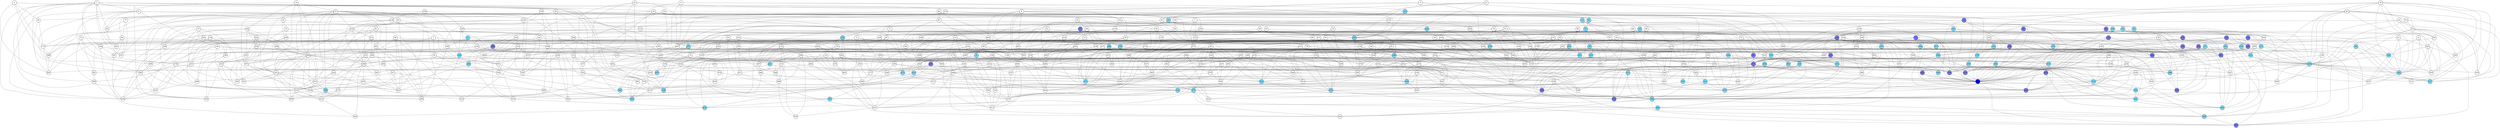 digraph G
{

    // Graph properties
    overlap="false";
    outputorder="nodesfirst";
    // Vertices
    0 [fillcolor="white" shape="circle" style="filled" fixedsize="true" width="0.5"];
    1 [fillcolor="white" shape="circle" style="filled" fixedsize="true" width="0.5"];
    2 [fillcolor="white" shape="circle" style="filled" fixedsize="true" width="0.5"];
    3 [fillcolor="white" shape="circle" style="filled" fixedsize="true" width="0.5"];
    4 [fillcolor="white" shape="circle" style="filled" fixedsize="true" width="0.5"];
    5 [fillcolor="white" shape="circle" style="filled" fixedsize="true" width="0.5"];
    6 [fillcolor="white" shape="circle" style="filled" fixedsize="true" width="0.5"];
    7 [fillcolor="white" shape="circle" style="filled" fixedsize="true" width="0.5"];
    8 [fillcolor="#77ddff" shape="circle" style="filled" fixedsize="true" width="0.5"];
    9 [fillcolor="white" shape="circle" style="filled" fixedsize="true" width="0.5"];
    10 [fillcolor="white" shape="circle" style="filled" fixedsize="true" width="0.5"];
    11 [fillcolor="#77ddff" shape="circle" style="filled" fixedsize="true" width="0.5"];
    12 [fillcolor="white" shape="circle" style="filled" fixedsize="true" width="0.5"];
    13 [fillcolor="#77ddff" shape="circle" style="filled" fixedsize="true" width="0.5"];
    14 [fillcolor="white" shape="circle" style="filled" fixedsize="true" width="0.5"];
    15 [fillcolor="white" shape="circle" style="filled" fixedsize="true" width="0.5"];
    16 [fillcolor="white" shape="circle" style="filled" fixedsize="true" width="0.5"];
    17 [fillcolor="#7777ff" shape="circle" style="filled" fixedsize="true" width="0.5"];
    18 [fillcolor="white" shape="circle" style="filled" fixedsize="true" width="0.5"];
    19 [fillcolor="#77ddff" shape="circle" style="filled" fixedsize="true" width="0.5"];
    20 [fillcolor="white" shape="circle" style="filled" fixedsize="true" width="0.5"];
    21 [fillcolor="white" shape="circle" style="filled" fixedsize="true" width="0.5"];
    22 [fillcolor="white" shape="circle" style="filled" fixedsize="true" width="0.5"];
    23 [fillcolor="white" shape="circle" style="filled" fixedsize="true" width="0.5"];
    24 [fillcolor="white" shape="circle" style="filled" fixedsize="true" width="0.5"];
    25 [fillcolor="white" shape="circle" style="filled" fixedsize="true" width="0.5"];
    26 [fillcolor="white" shape="circle" style="filled" fixedsize="true" width="0.5"];
    27 [fillcolor="#77ddff" shape="circle" style="filled" fixedsize="true" width="0.5"];
    28 [fillcolor="white" shape="circle" style="filled" fixedsize="true" width="0.5"];
    29 [fillcolor="white" shape="circle" style="filled" fixedsize="true" width="0.5"];
    30 [fillcolor="white" shape="circle" style="filled" fixedsize="true" width="0.5"];
    31 [fillcolor="#77ddff" shape="circle" style="filled" fixedsize="true" width="0.5"];
    32 [fillcolor="#77ddff" shape="circle" style="filled" fixedsize="true" width="0.5"];
    33 [fillcolor="white" shape="circle" style="filled" fixedsize="true" width="0.5"];
    34 [fillcolor="white" shape="circle" style="filled" fixedsize="true" width="0.5"];
    35 [fillcolor="white" shape="circle" style="filled" fixedsize="true" width="0.5"];
    36 [fillcolor="white" shape="circle" style="filled" fixedsize="true" width="0.5"];
    37 [fillcolor="white" shape="circle" style="filled" fixedsize="true" width="0.5"];
    38 [fillcolor="#77ddff" shape="circle" style="filled" fixedsize="true" width="0.5"];
    39 [fillcolor="white" shape="circle" style="filled" fixedsize="true" width="0.5"];
    40 [fillcolor="white" shape="circle" style="filled" fixedsize="true" width="0.5"];
    41 [fillcolor="white" shape="circle" style="filled" fixedsize="true" width="0.5"];
    42 [fillcolor="white" shape="circle" style="filled" fixedsize="true" width="0.5"];
    43 [fillcolor="white" shape="circle" style="filled" fixedsize="true" width="0.5"];
    44 [fillcolor="white" shape="circle" style="filled" fixedsize="true" width="0.5"];
    45 [fillcolor="white" shape="circle" style="filled" fixedsize="true" width="0.5"];
    46 [fillcolor="white" shape="circle" style="filled" fixedsize="true" width="0.5"];
    47 [fillcolor="white" shape="circle" style="filled" fixedsize="true" width="0.5"];
    48 [fillcolor="white" shape="circle" style="filled" fixedsize="true" width="0.5"];
    49 [fillcolor="#7777ff" shape="circle" style="filled" fixedsize="true" width="0.5"];
    50 [fillcolor="white" shape="circle" style="filled" fixedsize="true" width="0.5"];
    51 [fillcolor="white" shape="circle" style="filled" fixedsize="true" width="0.5"];
    52 [fillcolor="#7777ff" shape="circle" style="filled" fixedsize="true" width="0.5"];
    53 [fillcolor="#7777ff" shape="circle" style="filled" fixedsize="true" width="0.5"];
    54 [fillcolor="#77ddff" shape="circle" style="filled" fixedsize="true" width="0.5"];
    55 [fillcolor="white" shape="circle" style="filled" fixedsize="true" width="0.5"];
    56 [fillcolor="white" shape="circle" style="filled" fixedsize="true" width="0.5"];
    57 [fillcolor="white" shape="circle" style="filled" fixedsize="true" width="0.5"];
    58 [fillcolor="white" shape="circle" style="filled" fixedsize="true" width="0.5"];
    59 [fillcolor="white" shape="circle" style="filled" fixedsize="true" width="0.5"];
    60 [fillcolor="white" shape="circle" style="filled" fixedsize="true" width="0.5"];
    61 [fillcolor="#77ddff" shape="circle" style="filled" fixedsize="true" width="0.5"];
    62 [fillcolor="white" shape="circle" style="filled" fixedsize="true" width="0.5"];
    63 [fillcolor="white" shape="circle" style="filled" fixedsize="true" width="0.5"];
    64 [fillcolor="white" shape="circle" style="filled" fixedsize="true" width="0.5"];
    65 [fillcolor="white" shape="circle" style="filled" fixedsize="true" width="0.5"];
    66 [fillcolor="white" shape="circle" style="filled" fixedsize="true" width="0.5"];
    67 [fillcolor="#77ddff" shape="circle" style="filled" fixedsize="true" width="0.5"];
    68 [fillcolor="white" shape="circle" style="filled" fixedsize="true" width="0.5"];
    69 [fillcolor="white" shape="circle" style="filled" fixedsize="true" width="0.5"];
    70 [fillcolor="white" shape="circle" style="filled" fixedsize="true" width="0.5"];
    71 [fillcolor="#77ddff" shape="circle" style="filled" fixedsize="true" width="0.5"];
    72 [fillcolor="white" shape="circle" style="filled" fixedsize="true" width="0.5"];
    73 [fillcolor="white" shape="circle" style="filled" fixedsize="true" width="0.5"];
    74 [fillcolor="white" shape="circle" style="filled" fixedsize="true" width="0.5"];
    75 [fillcolor="white" shape="circle" style="filled" fixedsize="true" width="0.5"];
    76 [fillcolor="white" shape="circle" style="filled" fixedsize="true" width="0.5"];
    77 [fillcolor="white" shape="circle" style="filled" fixedsize="true" width="0.5"];
    78 [fillcolor="white" shape="circle" style="filled" fixedsize="true" width="0.5"];
    79 [fillcolor="white" shape="circle" style="filled" fixedsize="true" width="0.5"];
    80 [fillcolor="white" shape="circle" style="filled" fixedsize="true" width="0.5"];
    81 [fillcolor="#7777ff" shape="circle" style="filled" fixedsize="true" width="0.5"];
    82 [fillcolor="white" shape="circle" style="filled" fixedsize="true" width="0.5"];
    83 [fillcolor="white" shape="circle" style="filled" fixedsize="true" width="0.5"];
    84 [fillcolor="#77ddff" shape="circle" style="filled" fixedsize="true" width="0.5"];
    85 [fillcolor="white" shape="circle" style="filled" fixedsize="true" width="0.5"];
    86 [fillcolor="#7777ff" shape="circle" style="filled" fixedsize="true" width="0.5"];
    87 [fillcolor="white" shape="circle" style="filled" fixedsize="true" width="0.5"];
    88 [fillcolor="white" shape="circle" style="filled" fixedsize="true" width="0.5"];
    89 [fillcolor="white" shape="circle" style="filled" fixedsize="true" width="0.5"];
    90 [fillcolor="#77ddff" shape="circle" style="filled" fixedsize="true" width="0.5"];
    91 [fillcolor="white" shape="circle" style="filled" fixedsize="true" width="0.5"];
    92 [fillcolor="white" shape="circle" style="filled" fixedsize="true" width="0.5"];
    93 [fillcolor="white" shape="circle" style="filled" fixedsize="true" width="0.5"];
    94 [fillcolor="white" shape="circle" style="filled" fixedsize="true" width="0.5"];
    95 [fillcolor="white" shape="circle" style="filled" fixedsize="true" width="0.5"];
    96 [fillcolor="white" shape="circle" style="filled" fixedsize="true" width="0.5"];
    97 [fillcolor="white" shape="circle" style="filled" fixedsize="true" width="0.5"];
    98 [fillcolor="white" shape="circle" style="filled" fixedsize="true" width="0.5"];
    99 [fillcolor="#7777ff" shape="circle" style="filled" fixedsize="true" width="0.5"];
    100 [fillcolor="#7777ff" shape="circle" style="filled" fixedsize="true" width="0.5"];
    101 [fillcolor="white" shape="circle" style="filled" fixedsize="true" width="0.5"];
    102 [fillcolor="white" shape="circle" style="filled" fixedsize="true" width="0.5"];
    103 [fillcolor="white" shape="circle" style="filled" fixedsize="true" width="0.5"];
    104 [fillcolor="#77ddff" shape="circle" style="filled" fixedsize="true" width="0.5"];
    105 [fillcolor="#7777ff" shape="circle" style="filled" fixedsize="true" width="0.5"];
    106 [fillcolor="#77ddff" shape="circle" style="filled" fixedsize="true" width="0.5"];
    107 [fillcolor="#77ddff" shape="circle" style="filled" fixedsize="true" width="0.5"];
    108 [fillcolor="white" shape="circle" style="filled" fixedsize="true" width="0.5"];
    109 [fillcolor="#7777ff" shape="circle" style="filled" fixedsize="true" width="0.5"];
    110 [fillcolor="white" shape="circle" style="filled" fixedsize="true" width="0.5"];
    111 [fillcolor="white" shape="circle" style="filled" fixedsize="true" width="0.5"];
    112 [fillcolor="white" shape="circle" style="filled" fixedsize="true" width="0.5"];
    113 [fillcolor="white" shape="circle" style="filled" fixedsize="true" width="0.5"];
    114 [fillcolor="white" shape="circle" style="filled" fixedsize="true" width="0.5"];
    115 [fillcolor="white" shape="circle" style="filled" fixedsize="true" width="0.5"];
    116 [fillcolor="white" shape="circle" style="filled" fixedsize="true" width="0.5"];
    117 [fillcolor="#77ddff" shape="circle" style="filled" fixedsize="true" width="0.5"];
    118 [fillcolor="white" shape="circle" style="filled" fixedsize="true" width="0.5"];
    119 [fillcolor="white" shape="circle" style="filled" fixedsize="true" width="0.5"];
    120 [fillcolor="white" shape="circle" style="filled" fixedsize="true" width="0.5"];
    121 [fillcolor="white" shape="circle" style="filled" fixedsize="true" width="0.5"];
    122 [fillcolor="white" shape="circle" style="filled" fixedsize="true" width="0.5"];
    123 [fillcolor="white" shape="circle" style="filled" fixedsize="true" width="0.5"];
    124 [fillcolor="white" shape="circle" style="filled" fixedsize="true" width="0.5"];
    125 [fillcolor="white" shape="circle" style="filled" fixedsize="true" width="0.5"];
    126 [fillcolor="white" shape="circle" style="filled" fixedsize="true" width="0.5"];
    127 [fillcolor="#77ddff" shape="circle" style="filled" fixedsize="true" width="0.5"];
    128 [fillcolor="white" shape="circle" style="filled" fixedsize="true" width="0.5"];
    129 [fillcolor="white" shape="circle" style="filled" fixedsize="true" width="0.5"];
    130 [fillcolor="#7777ff" shape="circle" style="filled" fixedsize="true" width="0.5"];
    131 [fillcolor="white" shape="circle" style="filled" fixedsize="true" width="0.5"];
    132 [fillcolor="white" shape="circle" style="filled" fixedsize="true" width="0.5"];
    133 [fillcolor="white" shape="circle" style="filled" fixedsize="true" width="0.5"];
    134 [fillcolor="white" shape="circle" style="filled" fixedsize="true" width="0.5"];
    135 [fillcolor="white" shape="circle" style="filled" fixedsize="true" width="0.5"];
    136 [fillcolor="white" shape="circle" style="filled" fixedsize="true" width="0.5"];
    137 [fillcolor="#7777ff" shape="circle" style="filled" fixedsize="true" width="0.5"];
    138 [fillcolor="#77ddff" shape="circle" style="filled" fixedsize="true" width="0.5"];
    139 [fillcolor="white" shape="circle" style="filled" fixedsize="true" width="0.5"];
    140 [fillcolor="white" shape="circle" style="filled" fixedsize="true" width="0.5"];
    141 [fillcolor="white" shape="circle" style="filled" fixedsize="true" width="0.5"];
    142 [fillcolor="#77ddff" shape="circle" style="filled" fixedsize="true" width="0.5"];
    143 [fillcolor="white" shape="circle" style="filled" fixedsize="true" width="0.5"];
    144 [fillcolor="white" shape="circle" style="filled" fixedsize="true" width="0.5"];
    145 [fillcolor="white" shape="circle" style="filled" fixedsize="true" width="0.5"];
    146 [fillcolor="white" shape="circle" style="filled" fixedsize="true" width="0.5"];
    147 [fillcolor="#7777ff" shape="circle" style="filled" fixedsize="true" width="0.5"];
    148 [fillcolor="white" shape="circle" style="filled" fixedsize="true" width="0.5"];
    149 [fillcolor="white" shape="circle" style="filled" fixedsize="true" width="0.5"];
    150 [fillcolor="white" shape="circle" style="filled" fixedsize="true" width="0.5"];
    151 [fillcolor="white" shape="circle" style="filled" fixedsize="true" width="0.5"];
    152 [fillcolor="white" shape="circle" style="filled" fixedsize="true" width="0.5"];
    153 [fillcolor="white" shape="circle" style="filled" fixedsize="true" width="0.5"];
    154 [fillcolor="white" shape="circle" style="filled" fixedsize="true" width="0.5"];
    155 [fillcolor="#77ddff" shape="circle" style="filled" fixedsize="true" width="0.5"];
    156 [fillcolor="#7777ff" shape="circle" style="filled" fixedsize="true" width="0.5"];
    157 [fillcolor="white" shape="circle" style="filled" fixedsize="true" width="0.5"];
    158 [fillcolor="#7777ff" shape="circle" style="filled" fixedsize="true" width="0.5"];
    159 [fillcolor="white" shape="circle" style="filled" fixedsize="true" width="0.5"];
    160 [fillcolor="#7777ff" shape="circle" style="filled" fixedsize="true" width="0.5"];
    161 [fillcolor="white" shape="circle" style="filled" fixedsize="true" width="0.5"];
    162 [fillcolor="white" shape="circle" style="filled" fixedsize="true" width="0.5"];
    163 [fillcolor="white" shape="circle" style="filled" fixedsize="true" width="0.5"];
    164 [fillcolor="white" shape="circle" style="filled" fixedsize="true" width="0.5"];
    165 [fillcolor="white" shape="circle" style="filled" fixedsize="true" width="0.5"];
    166 [fillcolor="white" shape="circle" style="filled" fixedsize="true" width="0.5"];
    167 [fillcolor="white" shape="circle" style="filled" fixedsize="true" width="0.5"];
    168 [fillcolor="white" shape="circle" style="filled" fixedsize="true" width="0.5"];
    169 [fillcolor="white" shape="circle" style="filled" fixedsize="true" width="0.5"];
    170 [fillcolor="white" shape="circle" style="filled" fixedsize="true" width="0.5"];
    171 [fillcolor="white" shape="circle" style="filled" fixedsize="true" width="0.5"];
    172 [fillcolor="white" shape="circle" style="filled" fixedsize="true" width="0.5"];
    173 [fillcolor="white" shape="circle" style="filled" fixedsize="true" width="0.5"];
    174 [fillcolor="#77ddff" shape="circle" style="filled" fixedsize="true" width="0.5"];
    175 [fillcolor="white" shape="circle" style="filled" fixedsize="true" width="0.5"];
    176 [fillcolor="#77ddff" shape="circle" style="filled" fixedsize="true" width="0.5"];
    177 [fillcolor="white" shape="circle" style="filled" fixedsize="true" width="0.5"];
    178 [fillcolor="white" shape="circle" style="filled" fixedsize="true" width="0.5"];
    179 [fillcolor="#77ddff" shape="circle" style="filled" fixedsize="true" width="0.5"];
    180 [fillcolor="white" shape="circle" style="filled" fixedsize="true" width="0.5"];
    181 [fillcolor="#77ddff" shape="circle" style="filled" fixedsize="true" width="0.5"];
    182 [fillcolor="white" shape="circle" style="filled" fixedsize="true" width="0.5"];
    183 [fillcolor="white" shape="circle" style="filled" fixedsize="true" width="0.5"];
    184 [fillcolor="white" shape="circle" style="filled" fixedsize="true" width="0.5"];
    185 [fillcolor="#7777ff" shape="circle" style="filled" fixedsize="true" width="0.5"];
    186 [fillcolor="white" shape="circle" style="filled" fixedsize="true" width="0.5"];
    187 [fillcolor="white" shape="circle" style="filled" fixedsize="true" width="0.5"];
    188 [fillcolor="white" shape="circle" style="filled" fixedsize="true" width="0.5"];
    189 [fillcolor="white" shape="circle" style="filled" fixedsize="true" width="0.5"];
    190 [fillcolor="white" shape="circle" style="filled" fixedsize="true" width="0.5"];
    191 [fillcolor="white" shape="circle" style="filled" fixedsize="true" width="0.5"];
    192 [fillcolor="#77ddff" shape="circle" style="filled" fixedsize="true" width="0.5"];
    193 [fillcolor="white" shape="circle" style="filled" fixedsize="true" width="0.5"];
    194 [fillcolor="white" shape="circle" style="filled" fixedsize="true" width="0.5"];
    195 [fillcolor="#77ddff" shape="circle" style="filled" fixedsize="true" width="0.5"];
    196 [fillcolor="#77ddff" shape="circle" style="filled" fixedsize="true" width="0.5"];
    197 [fillcolor="white" shape="circle" style="filled" fixedsize="true" width="0.5"];
    198 [fillcolor="white" shape="circle" style="filled" fixedsize="true" width="0.5"];
    199 [fillcolor="white" shape="circle" style="filled" fixedsize="true" width="0.5"];
    200 [fillcolor="white" shape="circle" style="filled" fixedsize="true" width="0.5"];
    201 [fillcolor="#7777ff" shape="circle" style="filled" fixedsize="true" width="0.5"];
    202 [fillcolor="white" shape="circle" style="filled" fixedsize="true" width="0.5"];
    203 [fillcolor="#7777ff" shape="circle" style="filled" fixedsize="true" width="0.5"];
    204 [fillcolor="white" shape="circle" style="filled" fixedsize="true" width="0.5"];
    205 [fillcolor="white" shape="circle" style="filled" fixedsize="true" width="0.5"];
    206 [fillcolor="#77ddff" shape="circle" style="filled" fixedsize="true" width="0.5"];
    207 [fillcolor="#77ddff" shape="circle" style="filled" fixedsize="true" width="0.5"];
    208 [fillcolor="white" shape="circle" style="filled" fixedsize="true" width="0.5"];
    209 [fillcolor="white" shape="circle" style="filled" fixedsize="true" width="0.5"];
    210 [fillcolor="white" shape="circle" style="filled" fixedsize="true" width="0.5"];
    211 [fillcolor="#77ddff" shape="circle" style="filled" fixedsize="true" width="0.5"];
    212 [fillcolor="white" shape="circle" style="filled" fixedsize="true" width="0.5"];
    213 [fillcolor="white" shape="circle" style="filled" fixedsize="true" width="0.5"];
    214 [fillcolor="white" shape="circle" style="filled" fixedsize="true" width="0.5"];
    215 [fillcolor="white" shape="circle" style="filled" fixedsize="true" width="0.5"];
    216 [fillcolor="#77ddff" shape="circle" style="filled" fixedsize="true" width="0.5"];
    217 [fillcolor="#77ddff" shape="circle" style="filled" fixedsize="true" width="0.5"];
    218 [fillcolor="white" shape="circle" style="filled" fixedsize="true" width="0.5"];
    219 [fillcolor="#77ddff" shape="circle" style="filled" fixedsize="true" width="0.5"];
    220 [fillcolor="#77ddff" shape="circle" style="filled" fixedsize="true" width="0.5"];
    221 [fillcolor="white" shape="circle" style="filled" fixedsize="true" width="0.5"];
    222 [fillcolor="#77ddff" shape="circle" style="filled" fixedsize="true" width="0.5"];
    223 [fillcolor="#77ddff" shape="circle" style="filled" fixedsize="true" width="0.5"];
    224 [fillcolor="white" shape="circle" style="filled" fixedsize="true" width="0.5"];
    225 [fillcolor="#77ddff" shape="circle" style="filled" fixedsize="true" width="0.5"];
    226 [fillcolor="#77ddff" shape="circle" style="filled" fixedsize="true" width="0.5"];
    227 [fillcolor="white" shape="circle" style="filled" fixedsize="true" width="0.5"];
    228 [fillcolor="white" shape="circle" style="filled" fixedsize="true" width="0.5"];
    229 [fillcolor="white" shape="circle" style="filled" fixedsize="true" width="0.5"];
    230 [fillcolor="white" shape="circle" style="filled" fixedsize="true" width="0.5"];
    231 [fillcolor="white" shape="circle" style="filled" fixedsize="true" width="0.5"];
    232 [fillcolor="#77ddff" shape="circle" style="filled" fixedsize="true" width="0.5"];
    233 [fillcolor="white" shape="circle" style="filled" fixedsize="true" width="0.5"];
    234 [fillcolor="white" shape="circle" style="filled" fixedsize="true" width="0.5"];
    235 [fillcolor="white" shape="circle" style="filled" fixedsize="true" width="0.5"];
    236 [fillcolor="white" shape="circle" style="filled" fixedsize="true" width="0.5"];
    237 [fillcolor="white" shape="circle" style="filled" fixedsize="true" width="0.5"];
    238 [fillcolor="white" shape="circle" style="filled" fixedsize="true" width="0.5"];
    239 [fillcolor="white" shape="circle" style="filled" fixedsize="true" width="0.5"];
    240 [fillcolor="white" shape="circle" style="filled" fixedsize="true" width="0.5"];
    241 [fillcolor="white" shape="circle" style="filled" fixedsize="true" width="0.5"];
    242 [fillcolor="white" shape="circle" style="filled" fixedsize="true" width="0.5"];
    243 [fillcolor="white" shape="circle" style="filled" fixedsize="true" width="0.5"];
    244 [fillcolor="#77ddff" shape="circle" style="filled" fixedsize="true" width="0.5"];
    245 [fillcolor="#7777ff" shape="circle" style="filled" fixedsize="true" width="0.5"];
    246 [fillcolor="white" shape="circle" style="filled" fixedsize="true" width="0.5"];
    247 [fillcolor="white" shape="circle" style="filled" fixedsize="true" width="0.5"];
    248 [fillcolor="#77ddff" shape="circle" style="filled" fixedsize="true" width="0.5"];
    249 [fillcolor="white" shape="circle" style="filled" fixedsize="true" width="0.5"];
    250 [fillcolor="#77ddff" shape="circle" style="filled" fixedsize="true" width="0.5"];
    251 [fillcolor="white" shape="circle" style="filled" fixedsize="true" width="0.5"];
    252 [fillcolor="#77ddff" shape="circle" style="filled" fixedsize="true" width="0.5"];
    253 [fillcolor="white" shape="circle" style="filled" fixedsize="true" width="0.5"];
    254 [fillcolor="white" shape="circle" style="filled" fixedsize="true" width="0.5"];
    255 [fillcolor="white" shape="circle" style="filled" fixedsize="true" width="0.5"];
    256 [fillcolor="#77ddff" shape="circle" style="filled" fixedsize="true" width="0.5"];
    257 [fillcolor="#77ddff" shape="circle" style="filled" fixedsize="true" width="0.5"];
    258 [fillcolor="#77ddff" shape="circle" style="filled" fixedsize="true" width="0.5"];
    259 [fillcolor="white" shape="circle" style="filled" fixedsize="true" width="0.5"];
    260 [fillcolor="white" shape="circle" style="filled" fixedsize="true" width="0.5"];
    261 [fillcolor="white" shape="circle" style="filled" fixedsize="true" width="0.5"];
    262 [fillcolor="white" shape="circle" style="filled" fixedsize="true" width="0.5"];
    263 [fillcolor="white" shape="circle" style="filled" fixedsize="true" width="0.5"];
    264 [fillcolor="white" shape="circle" style="filled" fixedsize="true" width="0.5"];
    265 [fillcolor="white" shape="circle" style="filled" fixedsize="true" width="0.5"];
    266 [fillcolor="white" shape="circle" style="filled" fixedsize="true" width="0.5"];
    267 [fillcolor="white" shape="circle" style="filled" fixedsize="true" width="0.5"];
    268 [fillcolor="white" shape="circle" style="filled" fixedsize="true" width="0.5"];
    269 [fillcolor="white" shape="circle" style="filled" fixedsize="true" width="0.5"];
    270 [fillcolor="white" shape="circle" style="filled" fixedsize="true" width="0.5"];
    271 [fillcolor="#77ddff" shape="circle" style="filled" fixedsize="true" width="0.5"];
    272 [fillcolor="white" shape="circle" style="filled" fixedsize="true" width="0.5"];
    273 [fillcolor="#77ddff" shape="circle" style="filled" fixedsize="true" width="0.5"];
    274 [fillcolor="#7777ff" shape="circle" style="filled" fixedsize="true" width="0.5"];
    275 [fillcolor="white" shape="circle" style="filled" fixedsize="true" width="0.5"];
    276 [fillcolor="white" shape="circle" style="filled" fixedsize="true" width="0.5"];
    277 [fillcolor="white" shape="circle" style="filled" fixedsize="true" width="0.5"];
    278 [fillcolor="white" shape="circle" style="filled" fixedsize="true" width="0.5"];
    279 [fillcolor="white" shape="circle" style="filled" fixedsize="true" width="0.5"];
    280 [fillcolor="white" shape="circle" style="filled" fixedsize="true" width="0.5"];
    281 [fillcolor="white" shape="circle" style="filled" fixedsize="true" width="0.5"];
    282 [fillcolor="white" shape="circle" style="filled" fixedsize="true" width="0.5"];
    283 [fillcolor="white" shape="circle" style="filled" fixedsize="true" width="0.5"];
    284 [fillcolor="white" shape="circle" style="filled" fixedsize="true" width="0.5"];
    285 [fillcolor="white" shape="circle" style="filled" fixedsize="true" width="0.5"];
    286 [fillcolor="white" shape="circle" style="filled" fixedsize="true" width="0.5"];
    287 [fillcolor="#7777ff" shape="circle" style="filled" fixedsize="true" width="0.5"];
    288 [fillcolor="white" shape="circle" style="filled" fixedsize="true" width="0.5"];
    289 [fillcolor="white" shape="circle" style="filled" fixedsize="true" width="0.5"];
    290 [fillcolor="white" shape="circle" style="filled" fixedsize="true" width="0.5"];
    291 [fillcolor="white" shape="circle" style="filled" fixedsize="true" width="0.5"];
    292 [fillcolor="#77ddff" shape="circle" style="filled" fixedsize="true" width="0.5"];
    293 [fillcolor="white" shape="circle" style="filled" fixedsize="true" width="0.5"];
    294 [fillcolor="white" shape="circle" style="filled" fixedsize="true" width="0.5"];
    295 [fillcolor="white" shape="circle" style="filled" fixedsize="true" width="0.5"];
    296 [fillcolor="white" shape="circle" style="filled" fixedsize="true" width="0.5"];
    297 [fillcolor="white" shape="circle" style="filled" fixedsize="true" width="0.5"];
    298 [fillcolor="white" shape="circle" style="filled" fixedsize="true" width="0.5"];
    299 [fillcolor="white" shape="circle" style="filled" fixedsize="true" width="0.5"];
    300 [fillcolor="white" shape="circle" style="filled" fixedsize="true" width="0.5"];
    301 [fillcolor="white" shape="circle" style="filled" fixedsize="true" width="0.5"];
    302 [fillcolor="#77ddff" shape="circle" style="filled" fixedsize="true" width="0.5"];
    303 [fillcolor="white" shape="circle" style="filled" fixedsize="true" width="0.5"];
    304 [fillcolor="white" shape="circle" style="filled" fixedsize="true" width="0.5"];
    305 [fillcolor="white" shape="circle" style="filled" fixedsize="true" width="0.5"];
    306 [fillcolor="white" shape="circle" style="filled" fixedsize="true" width="0.5"];
    307 [fillcolor="white" shape="circle" style="filled" fixedsize="true" width="0.5"];
    308 [fillcolor="white" shape="circle" style="filled" fixedsize="true" width="0.5"];
    309 [fillcolor="white" shape="circle" style="filled" fixedsize="true" width="0.5"];
    310 [fillcolor="white" shape="circle" style="filled" fixedsize="true" width="0.5"];
    311 [fillcolor="white" shape="circle" style="filled" fixedsize="true" width="0.5"];
    312 [fillcolor="white" shape="circle" style="filled" fixedsize="true" width="0.5"];
    313 [fillcolor="#7777ff" shape="circle" style="filled" fixedsize="true" width="0.5"];
    314 [fillcolor="white" shape="circle" style="filled" fixedsize="true" width="0.5"];
    315 [fillcolor="white" shape="circle" style="filled" fixedsize="true" width="0.5"];
    316 [fillcolor="#7777ff" shape="circle" style="filled" fixedsize="true" width="0.5"];
    317 [fillcolor="white" shape="circle" style="filled" fixedsize="true" width="0.5"];
    318 [fillcolor="white" shape="circle" style="filled" fixedsize="true" width="0.5"];
    319 [fillcolor="white" shape="circle" style="filled" fixedsize="true" width="0.5"];
    320 [fillcolor="white" shape="circle" style="filled" fixedsize="true" width="0.5"];
    321 [fillcolor="white" shape="circle" style="filled" fixedsize="true" width="0.5"];
    322 [fillcolor="white" shape="circle" style="filled" fixedsize="true" width="0.5"];
    323 [fillcolor="#77ddff" shape="circle" style="filled" fixedsize="true" width="0.5"];
    324 [fillcolor="white" shape="circle" style="filled" fixedsize="true" width="0.5"];
    325 [fillcolor="white" shape="circle" style="filled" fixedsize="true" width="0.5"];
    326 [fillcolor="#77ddff" shape="circle" style="filled" fixedsize="true" width="0.5"];
    327 [fillcolor="white" shape="circle" style="filled" fixedsize="true" width="0.5"];
    328 [fillcolor="white" shape="circle" style="filled" fixedsize="true" width="0.5"];
    329 [fillcolor="white" shape="circle" style="filled" fixedsize="true" width="0.5"];
    330 [fillcolor="white" shape="circle" style="filled" fixedsize="true" width="0.5"];
    331 [fillcolor="white" shape="circle" style="filled" fixedsize="true" width="0.5"];
    332 [fillcolor="white" shape="circle" style="filled" fixedsize="true" width="0.5"];
    333 [fillcolor="#77ddff" shape="circle" style="filled" fixedsize="true" width="0.5"];
    334 [fillcolor="#77ddff" shape="circle" style="filled" fixedsize="true" width="0.5"];
    335 [fillcolor="white" shape="circle" style="filled" fixedsize="true" width="0.5"];
    336 [fillcolor="white" shape="circle" style="filled" fixedsize="true" width="0.5"];
    337 [fillcolor="white" shape="circle" style="filled" fixedsize="true" width="0.5"];
    338 [fillcolor="white" shape="circle" style="filled" fixedsize="true" width="0.5"];
    339 [fillcolor="white" shape="circle" style="filled" fixedsize="true" width="0.5"];
    340 [fillcolor="white" shape="circle" style="filled" fixedsize="true" width="0.5"];
    341 [fillcolor="white" shape="circle" style="filled" fixedsize="true" width="0.5"];
    342 [fillcolor="white" shape="circle" style="filled" fixedsize="true" width="0.5"];
    343 [fillcolor="white" shape="circle" style="filled" fixedsize="true" width="0.5"];
    344 [fillcolor="#7777ff" shape="circle" style="filled" fixedsize="true" width="0.5"];
    345 [fillcolor="white" shape="circle" style="filled" fixedsize="true" width="0.5"];
    346 [fillcolor="#77ddff" shape="circle" style="filled" fixedsize="true" width="0.5"];
    347 [fillcolor="white" shape="circle" style="filled" fixedsize="true" width="0.5"];
    348 [fillcolor="#77ddff" shape="circle" style="filled" fixedsize="true" width="0.5"];
    349 [fillcolor="white" shape="circle" style="filled" fixedsize="true" width="0.5"];
    350 [fillcolor="white" shape="circle" style="filled" fixedsize="true" width="0.5"];
    351 [fillcolor="white" shape="circle" style="filled" fixedsize="true" width="0.5"];
    352 [fillcolor="white" shape="circle" style="filled" fixedsize="true" width="0.5"];
    353 [fillcolor="white" shape="circle" style="filled" fixedsize="true" width="0.5"];
    354 [fillcolor="white" shape="circle" style="filled" fixedsize="true" width="0.5"];
    355 [fillcolor="#77ddff" shape="circle" style="filled" fixedsize="true" width="0.5"];
    356 [fillcolor="white" shape="circle" style="filled" fixedsize="true" width="0.5"];
    357 [fillcolor="white" shape="circle" style="filled" fixedsize="true" width="0.5"];
    358 [fillcolor="#77ddff" shape="circle" style="filled" fixedsize="true" width="0.5"];
    359 [fillcolor="white" shape="circle" style="filled" fixedsize="true" width="0.5"];
    360 [fillcolor="#77ddff" shape="circle" style="filled" fixedsize="true" width="0.5"];
    361 [fillcolor="#77ddff" shape="circle" style="filled" fixedsize="true" width="0.5"];
    362 [fillcolor="white" shape="circle" style="filled" fixedsize="true" width="0.5"];
    363 [fillcolor="white" shape="circle" style="filled" fixedsize="true" width="0.5"];
    364 [fillcolor="white" shape="circle" style="filled" fixedsize="true" width="0.5"];
    365 [fillcolor="white" shape="circle" style="filled" fixedsize="true" width="0.5"];
    366 [fillcolor="#77ddff" shape="circle" style="filled" fixedsize="true" width="0.5"];
    367 [fillcolor="white" shape="circle" style="filled" fixedsize="true" width="0.5"];
    368 [fillcolor="white" shape="circle" style="filled" fixedsize="true" width="0.5"];
    369 [fillcolor="white" shape="circle" style="filled" fixedsize="true" width="0.5"];
    370 [fillcolor="white" shape="circle" style="filled" fixedsize="true" width="0.5"];
    371 [fillcolor="white" shape="circle" style="filled" fixedsize="true" width="0.5"];
    372 [fillcolor="white" shape="circle" style="filled" fixedsize="true" width="0.5"];
    373 [fillcolor="#77ddff" shape="circle" style="filled" fixedsize="true" width="0.5"];
    374 [fillcolor="white" shape="circle" style="filled" fixedsize="true" width="0.5"];
    375 [fillcolor="white" shape="circle" style="filled" fixedsize="true" width="0.5"];
    376 [fillcolor="#77ddff" shape="circle" style="filled" fixedsize="true" width="0.5"];
    377 [fillcolor="#77ddff" shape="circle" style="filled" fixedsize="true" width="0.5"];
    378 [fillcolor="white" shape="circle" style="filled" fixedsize="true" width="0.5"];
    379 [fillcolor="#77ddff" shape="circle" style="filled" fixedsize="true" width="0.5"];
    380 [fillcolor="white" shape="circle" style="filled" fixedsize="true" width="0.5"];
    381 [fillcolor="white" shape="circle" style="filled" fixedsize="true" width="0.5"];
    382 [fillcolor="white" shape="circle" style="filled" fixedsize="true" width="0.5"];
    383 [fillcolor="#0000ff" shape="circle" style="filled" fixedsize="true" width="0.5"];
    384 [fillcolor="white" shape="circle" style="filled" fixedsize="true" width="0.5"];
    385 [fillcolor="white" shape="circle" style="filled" fixedsize="true" width="0.5"];
    386 [fillcolor="white" shape="circle" style="filled" fixedsize="true" width="0.5"];
    387 [fillcolor="#77ddff" shape="circle" style="filled" fixedsize="true" width="0.5"];
    388 [fillcolor="#7777ff" shape="circle" style="filled" fixedsize="true" width="0.5"];
    389 [fillcolor="white" shape="circle" style="filled" fixedsize="true" width="0.5"];
    390 [fillcolor="white" shape="circle" style="filled" fixedsize="true" width="0.5"];
    391 [fillcolor="white" shape="circle" style="filled" fixedsize="true" width="0.5"];
    392 [fillcolor="white" shape="circle" style="filled" fixedsize="true" width="0.5"];
    393 [fillcolor="#77ddff" shape="circle" style="filled" fixedsize="true" width="0.5"];
    394 [fillcolor="white" shape="circle" style="filled" fixedsize="true" width="0.5"];
    395 [fillcolor="#77ddff" shape="circle" style="filled" fixedsize="true" width="0.5"];
    396 [fillcolor="#77ddff" shape="circle" style="filled" fixedsize="true" width="0.5"];
    397 [fillcolor="white" shape="circle" style="filled" fixedsize="true" width="0.5"];
    398 [fillcolor="white" shape="circle" style="filled" fixedsize="true" width="0.5"];
    399 [fillcolor="white" shape="circle" style="filled" fixedsize="true" width="0.5"];
    400 [fillcolor="white" shape="circle" style="filled" fixedsize="true" width="0.5"];
    401 [fillcolor="white" shape="circle" style="filled" fixedsize="true" width="0.5"];
    402 [fillcolor="white" shape="circle" style="filled" fixedsize="true" width="0.5"];
    403 [fillcolor="white" shape="circle" style="filled" fixedsize="true" width="0.5"];
    404 [fillcolor="#7777ff" shape="circle" style="filled" fixedsize="true" width="0.5"];
    405 [fillcolor="white" shape="circle" style="filled" fixedsize="true" width="0.5"];
    406 [fillcolor="white" shape="circle" style="filled" fixedsize="true" width="0.5"];
    407 [fillcolor="white" shape="circle" style="filled" fixedsize="true" width="0.5"];
    408 [fillcolor="#77ddff" shape="circle" style="filled" fixedsize="true" width="0.5"];
    409 [fillcolor="white" shape="circle" style="filled" fixedsize="true" width="0.5"];
    410 [fillcolor="white" shape="circle" style="filled" fixedsize="true" width="0.5"];
    411 [fillcolor="white" shape="circle" style="filled" fixedsize="true" width="0.5"];
    412 [fillcolor="#77ddff" shape="circle" style="filled" fixedsize="true" width="0.5"];
    413 [fillcolor="white" shape="circle" style="filled" fixedsize="true" width="0.5"];
    414 [fillcolor="white" shape="circle" style="filled" fixedsize="true" width="0.5"];
    415 [fillcolor="white" shape="circle" style="filled" fixedsize="true" width="0.5"];
    416 [fillcolor="#77ddff" shape="circle" style="filled" fixedsize="true" width="0.5"];
    417 [fillcolor="white" shape="circle" style="filled" fixedsize="true" width="0.5"];
    418 [fillcolor="white" shape="circle" style="filled" fixedsize="true" width="0.5"];
    419 [fillcolor="white" shape="circle" style="filled" fixedsize="true" width="0.5"];
    420 [fillcolor="#77ddff" shape="circle" style="filled" fixedsize="true" width="0.5"];
    421 [fillcolor="#77ddff" shape="circle" style="filled" fixedsize="true" width="0.5"];
    422 [fillcolor="white" shape="circle" style="filled" fixedsize="true" width="0.5"];
    423 [fillcolor="#77ddff" shape="circle" style="filled" fixedsize="true" width="0.5"];
    424 [fillcolor="white" shape="circle" style="filled" fixedsize="true" width="0.5"];
    425 [fillcolor="white" shape="circle" style="filled" fixedsize="true" width="0.5"];
    426 [fillcolor="white" shape="circle" style="filled" fixedsize="true" width="0.5"];
    427 [fillcolor="#7777ff" shape="circle" style="filled" fixedsize="true" width="0.5"];
    428 [fillcolor="#77ddff" shape="circle" style="filled" fixedsize="true" width="0.5"];
    429 [fillcolor="white" shape="circle" style="filled" fixedsize="true" width="0.5"];
    430 [fillcolor="white" shape="circle" style="filled" fixedsize="true" width="0.5"];
    431 [fillcolor="white" shape="circle" style="filled" fixedsize="true" width="0.5"];
    432 [fillcolor="white" shape="circle" style="filled" fixedsize="true" width="0.5"];
    433 [fillcolor="#7777ff" shape="circle" style="filled" fixedsize="true" width="0.5"];
    434 [fillcolor="white" shape="circle" style="filled" fixedsize="true" width="0.5"];
    435 [fillcolor="white" shape="circle" style="filled" fixedsize="true" width="0.5"];
    436 [fillcolor="white" shape="circle" style="filled" fixedsize="true" width="0.5"];
    437 [fillcolor="#77ddff" shape="circle" style="filled" fixedsize="true" width="0.5"];
    438 [fillcolor="white" shape="circle" style="filled" fixedsize="true" width="0.5"];
    439 [fillcolor="white" shape="circle" style="filled" fixedsize="true" width="0.5"];
    440 [fillcolor="#77ddff" shape="circle" style="filled" fixedsize="true" width="0.5"];
    441 [fillcolor="white" shape="circle" style="filled" fixedsize="true" width="0.5"];
    442 [fillcolor="#77ddff" shape="circle" style="filled" fixedsize="true" width="0.5"];
    443 [fillcolor="#7777ff" shape="circle" style="filled" fixedsize="true" width="0.5"];
    0 -> 117 [style="dashed" dir="none"];
    0 -> 247 [style="dashed" dir="none"];
    0 -> 319 [style="dashed" dir="none"];
    0 -> 325 [style="dashed" dir="none"];
    0 -> 328 [style="dashed" dir="none"];
    1 -> 70 [style="dashed" dir="none"];
    1 -> 78 [style="dashed" dir="none"];
    1 -> 172 [style="dashed" dir="none"];
    1 -> 228 [style="dashed" dir="none"];
    1 -> 230 [style="dashed" dir="none"];
    2 -> 21 [style="dashed" dir="none"];
    2 -> 29 [style="dashed" dir="none"];
    2 -> 34 [style="dashed" dir="none"];
    2 -> 148 [style="dashed" dir="none"];
    2 -> 157 [style="dashed" dir="none"];
    2 -> 161 [style="dashed" dir="none"];
    2 -> 168 [style="dashed" dir="none"];
    2 -> 221 [style="dashed" dir="none"];
    2 -> 251 [style="dashed" dir="none"];
    2 -> 374 [style="dashed" dir="none"];
    2 -> 378 [style="dashed" dir="none"];
    2 -> 382 [style="dashed" dir="none"];
    2 -> 398 [style="dashed" dir="none"];
    2 -> 425 [style="dashed" dir="none"];
    2 -> 428 [style="dashed" dir="none"];
    2 -> 438 [style="dashed" dir="none"];
    3 -> 35 [style="dashed" dir="none"];
    3 -> 40 [style="dashed" dir="none"];
    3 -> 173 [style="dashed" dir="none"];
    3 -> 211 [style="dashed" dir="none"];
    3 -> 289 [style="dashed" dir="none"];
    3 -> 403 [style="dashed" dir="none"];
    4 -> 6 [style="dashed" dir="none"];
    4 -> 11 [style="dashed" dir="none"];
    4 -> 174 [style="dashed" dir="none"];
    4 -> 285 [style="dashed" dir="none"];
    5 -> 68 [style="dashed" dir="none"];
    5 -> 74 [style="dashed" dir="none"];
    5 -> 177 [style="dashed" dir="none"];
    5 -> 206 [style="dashed" dir="none"];
    5 -> 294 [style="dashed" dir="none"];
    6 -> 11 [style="dashed" dir="none"];
    6 -> 47 [style="dashed" dir="none"];
    6 -> 48 [style="dashed" dir="none"];
    6 -> 170 [style="dashed" dir="none"];
    6 -> 264 [style="dashed" dir="none"];
    6 -> 272 [style="dashed" dir="none"];
    6 -> 291 [style="dashed" dir="none"];
    6 -> 293 [style="dashed" dir="none"];
    6 -> 299 [style="dashed" dir="none"];
    6 -> 336 [style="dashed" dir="none"];
    7 -> 20 [style="dashed" dir="none"];
    7 -> 243 [style="dashed" dir="none"];
    7 -> 275 [style="dashed" dir="none"];
    7 -> 310 [style="dashed" dir="none"];
    7 -> 353 [style="dashed" dir="none"];
    8 -> 124 [style="dashed" dir="none"];
    8 -> 310 [style="dashed" dir="none"];
    8 -> 313 [style="dashed" dir="none"];
    8 -> 365 [style="dashed" dir="none"];
    8 -> 374 [style="dashed" dir="none"];
    9 -> 46 [style="dashed" dir="none"];
    9 -> 192 [style="dashed" dir="none"];
    9 -> 267 [style="dashed" dir="none"];
    9 -> 293 [style="dashed" dir="none"];
    10 -> 153 [style="dashed" dir="none"];
    10 -> 252 [style="dashed" dir="none"];
    10 -> 394 [style="dashed" dir="none"];
    10 -> 414 [style="dashed" dir="none"];
    11 -> 37 [style="dashed" dir="none"];
    11 -> 48 [style="dashed" dir="none"];
    11 -> 54 [style="dashed" dir="none"];
    11 -> 264 [style="dashed" dir="none"];
    11 -> 291 [style="dashed" dir="none"];
    11 -> 293 [style="dashed" dir="none"];
    11 -> 344 [style="dashed" dir="none"];
    12 -> 187 [style="dashed" dir="none"];
    12 -> 220 [style="dashed" dir="none"];
    12 -> 302 [style="dashed" dir="none"];
    12 -> 359 [style="dashed" dir="none"];
    13 -> 17 [style="dashed" dir="none"];
    13 -> 71 [style="dashed" dir="none"];
    13 -> 97 [style="dashed" dir="none"];
    13 -> 126 [style="dashed" dir="none"];
    13 -> 254 [style="dashed" dir="none"];
    13 -> 433 [style="dashed" dir="none"];
    14 -> 89 [style="dashed" dir="none"];
    14 -> 171 [style="dashed" dir="none"];
    14 -> 184 [style="dashed" dir="none"];
    14 -> 209 [style="dashed" dir="none"];
    15 -> 128 [style="dashed" dir="none"];
    15 -> 200 [style="dashed" dir="none"];
    15 -> 221 [style="dashed" dir="none"];
    15 -> 343 [style="dashed" dir="none"];
    16 -> 26 [style="dashed" dir="none"];
    16 -> 101 [style="dashed" dir="none"];
    16 -> 167 [style="dashed" dir="none"];
    16 -> 187 [style="dashed" dir="none"];
    16 -> 195 [style="dashed" dir="none"];
    16 -> 220 [style="dashed" dir="none"];
    16 -> 240 [style="dashed" dir="none"];
    16 -> 250 [style="dashed" dir="none"];
    16 -> 359 [style="dashed" dir="none"];
    16 -> 419 [style="dashed" dir="none"];
    17 -> 31 [style="dashed" dir="none"];
    17 -> 156 [style="dashed" dir="none"];
    17 -> 220 [style="dashed" dir="none"];
    17 -> 383 [style="dashed" dir="none"];
    18 -> 55 [style="dashed" dir="none"];
    18 -> 144 [style="dashed" dir="none"];
    18 -> 288 [style="dashed" dir="none"];
    18 -> 321 [style="dashed" dir="none"];
    18 -> 337 [style="dashed" dir="none"];
    18 -> 356 [style="dashed" dir="none"];
    19 -> 52 [style="dashed" dir="none"];
    19 -> 57 [style="dashed" dir="none"];
    19 -> 119 [style="dashed" dir="none"];
    19 -> 373 [style="dashed" dir="none"];
    20 -> 258 [style="dashed" dir="none"];
    20 -> 339 [style="dashed" dir="none"];
    20 -> 353 [style="dashed" dir="none"];
    21 -> 61 [style="dashed" dir="none"];
    21 -> 64 [style="dashed" dir="none"];
    21 -> 161 [style="dashed" dir="none"];
    21 -> 183 [style="dashed" dir="none"];
    21 -> 221 [style="dashed" dir="none"];
    21 -> 237 [style="dashed" dir="none"];
    21 -> 326 [style="dashed" dir="none"];
    21 -> 369 [style="dashed" dir="none"];
    21 -> 374 [style="dashed" dir="none"];
    21 -> 382 [style="dashed" dir="none"];
    21 -> 438 [style="dashed" dir="none"];
    22 -> 72 [style="dashed" dir="none"];
    22 -> 198 [style="dashed" dir="none"];
    22 -> 269 [style="dashed" dir="none"];
    22 -> 351 [style="dashed" dir="none"];
    23 -> 26 [style="dashed" dir="none"];
    23 -> 39 [style="dashed" dir="none"];
    23 -> 93 [style="dashed" dir="none"];
    23 -> 235 [style="dashed" dir="none"];
    23 -> 244 [style="dashed" dir="none"];
    23 -> 328 [style="dashed" dir="none"];
    24 -> 36 [style="dashed" dir="none"];
    24 -> 151 [style="dashed" dir="none"];
    24 -> 167 [style="dashed" dir="none"];
    24 -> 250 [style="dashed" dir="none"];
    24 -> 437 [style="dashed" dir="none"];
    25 -> 112 [style="dashed" dir="none"];
    25 -> 133 [style="dashed" dir="none"];
    25 -> 247 [style="dashed" dir="none"];
    25 -> 360 [style="dashed" dir="none"];
    25 -> 363 [style="dashed" dir="none"];
    25 -> 418 [style="dashed" dir="none"];
    25 -> 442 [style="dashed" dir="none"];
    26 -> 93 [style="dashed" dir="none"];
    26 -> 113 [style="dashed" dir="none"];
    26 -> 136 [style="dashed" dir="none"];
    26 -> 151 [style="dashed" dir="none"];
    26 -> 167 [style="dashed" dir="none"];
    26 -> 238 [style="dashed" dir="none"];
    26 -> 250 [style="dashed" dir="none"];
    26 -> 312 [style="dashed" dir="none"];
    26 -> 330 [style="dashed" dir="none"];
    26 -> 419 [style="dashed" dir="none"];
    27 -> 201 [style="dashed" dir="none"];
    27 -> 250 [style="dashed" dir="none"];
    27 -> 333 [style="dashed" dir="none"];
    27 -> 396 [style="dashed" dir="none"];
    28 -> 140 [style="dashed" dir="none"];
    28 -> 150 [style="dashed" dir="none"];
    28 -> 219 [style="dashed" dir="none"];
    28 -> 367 [style="dashed" dir="none"];
    28 -> 440 [style="dashed" dir="none"];
    29 -> 34 [style="dashed" dir="none"];
    29 -> 67 [style="dashed" dir="none"];
    29 -> 77 [style="dashed" dir="none"];
    29 -> 94 [style="dashed" dir="none"];
    29 -> 161 [style="dashed" dir="none"];
    29 -> 251 [style="dashed" dir="none"];
    29 -> 273 [style="dashed" dir="none"];
    29 -> 374 [style="dashed" dir="none"];
    29 -> 413 [style="dashed" dir="none"];
    30 -> 233 [style="dashed" dir="none"];
    30 -> 262 [style="dashed" dir="none"];
    30 -> 308 [style="dashed" dir="none"];
    30 -> 314 [style="dashed" dir="none"];
    31 -> 166 [style="dashed" dir="none"];
    31 -> 292 [style="dashed" dir="none"];
    31 -> 293 [style="dashed" dir="none"];
    32 -> 158 [style="dashed" dir="none"];
    32 -> 176 [style="dashed" dir="none"];
    32 -> 185 [style="dashed" dir="none"];
    32 -> 250 [style="dashed" dir="none"];
    32 -> 302 [style="dashed" dir="none"];
    32 -> 334 [style="dashed" dir="none"];
    32 -> 388 [style="dashed" dir="none"];
    33 -> 190 [style="dashed" dir="none"];
    33 -> 236 [style="dashed" dir="none"];
    33 -> 400 [style="dashed" dir="none"];
    33 -> 409 [style="dashed" dir="none"];
    34 -> 67 [style="dashed" dir="none"];
    34 -> 110 [style="dashed" dir="none"];
    34 -> 183 [style="dashed" dir="none"];
    34 -> 326 [style="dashed" dir="none"];
    35 -> 39 [style="dashed" dir="none"];
    35 -> 40 [style="dashed" dir="none"];
    35 -> 56 [style="dashed" dir="none"];
    35 -> 92 [style="dashed" dir="none"];
    35 -> 134 [style="dashed" dir="none"];
    35 -> 157 [style="dashed" dir="none"];
    35 -> 173 [style="dashed" dir="none"];
    35 -> 236 [style="dashed" dir="none"];
    35 -> 289 [style="dashed" dir="none"];
    36 -> 173 [style="dashed" dir="none"];
    36 -> 242 [style="dashed" dir="none"];
    36 -> 319 [style="dashed" dir="none"];
    36 -> 435 [style="dashed" dir="none"];
    37 -> 45 [style="dashed" dir="none"];
    37 -> 149 [style="dashed" dir="none"];
    37 -> 162 [style="dashed" dir="none"];
    37 -> 180 [style="dashed" dir="none"];
    37 -> 252 [style="dashed" dir="none"];
    37 -> 429 [style="dashed" dir="none"];
    38 -> 207 [style="dashed" dir="none"];
    38 -> 318 [style="dashed" dir="none"];
    38 -> 362 [style="dashed" dir="none"];
    38 -> 404 [style="dashed" dir="none"];
    39 -> 56 [style="dashed" dir="none"];
    39 -> 92 [style="dashed" dir="none"];
    40 -> 173 [style="dashed" dir="none"];
    40 -> 403 [style="dashed" dir="none"];
    41 -> 187 [style="dashed" dir="none"];
    41 -> 302 [style="dashed" dir="none"];
    41 -> 303 [style="dashed" dir="none"];
    41 -> 387 [style="dashed" dir="none"];
    42 -> 50 [style="dashed" dir="none"];
    42 -> 69 [style="dashed" dir="none"];
    42 -> 214 [style="dashed" dir="none"];
    42 -> 283 [style="dashed" dir="none"];
    43 -> 48 [style="dashed" dir="none"];
    43 -> 68 [style="dashed" dir="none"];
    43 -> 98 [style="dashed" dir="none"];
    43 -> 145 [style="dashed" dir="none"];
    43 -> 177 [style="dashed" dir="none"];
    43 -> 364 [style="dashed" dir="none"];
    43 -> 375 [style="dashed" dir="none"];
    43 -> 411 [style="dashed" dir="none"];
    44 -> 78 [style="dashed" dir="none"];
    44 -> 140 [style="dashed" dir="none"];
    44 -> 354 [style="dashed" dir="none"];
    44 -> 378 [style="dashed" dir="none"];
    44 -> 403 [style="dashed" dir="none"];
    45 -> 162 [style="dashed" dir="none"];
    45 -> 170 [style="dashed" dir="none"];
    45 -> 182 [style="dashed" dir="none"];
    45 -> 319 [style="dashed" dir="none"];
    45 -> 379 [style="dashed" dir="none"];
    45 -> 429 [style="dashed" dir="none"];
    46 -> 79 [style="dashed" dir="none"];
    46 -> 190 [style="dashed" dir="none"];
    46 -> 267 [style="dashed" dir="none"];
    46 -> 290 [style="dashed" dir="none"];
    46 -> 309 [style="dashed" dir="none"];
    46 -> 350 [style="dashed" dir="none"];
    46 -> 426 [style="dashed" dir="none"];
    47 -> 152 [style="dashed" dir="none"];
    47 -> 170 [style="dashed" dir="none"];
    47 -> 254 [style="dashed" dir="none"];
    47 -> 293 [style="dashed" dir="none"];
    47 -> 336 [style="dashed" dir="none"];
    47 -> 381 [style="dashed" dir="none"];
    48 -> 98 [style="dashed" dir="none"];
    48 -> 266 [style="dashed" dir="none"];
    48 -> 336 [style="dashed" dir="none"];
    49 -> 100 [style="dashed" dir="none"];
    49 -> 158 [style="dashed" dir="none"];
    49 -> 302 [style="dashed" dir="none"];
    49 -> 383 [style="dashed" dir="none"];
    50 -> 115 [style="dashed" dir="none"];
    50 -> 171 [style="dashed" dir="none"];
    50 -> 268 [style="dashed" dir="none"];
    50 -> 283 [style="dashed" dir="none"];
    51 -> 67 [style="dashed" dir="none"];
    51 -> 68 [style="dashed" dir="none"];
    51 -> 163 [style="dashed" dir="none"];
    51 -> 276 [style="dashed" dir="none"];
    51 -> 324 [style="dashed" dir="none"];
    51 -> 401 [style="dashed" dir="none"];
    52 -> 67 [style="dashed" dir="none"];
    52 -> 155 [style="dashed" dir="none"];
    52 -> 333 [style="dashed" dir="none"];
    52 -> 383 [style="dashed" dir="none"];
    52 -> 443 [style="dashed" dir="none"];
    53 -> 100 [style="dashed" dir="none"];
    53 -> 106 [style="dashed" dir="none"];
    53 -> 226 [style="dashed" dir="none"];
    53 -> 274 [style="dashed" dir="none"];
    53 -> 313 [style="dashed" dir="none"];
    53 -> 383 [style="dashed" dir="none"];
    54 -> 158 [style="dashed" dir="none"];
    54 -> 250 [style="dashed" dir="none"];
    54 -> 344 [style="dashed" dir="none"];
    54 -> 366 [style="dashed" dir="none"];
    54 -> 430 [style="dashed" dir="none"];
    55 -> 83 [style="dashed" dir="none"];
    55 -> 104 [style="dashed" dir="none"];
    55 -> 193 [style="dashed" dir="none"];
    55 -> 261 [style="dashed" dir="none"];
    55 -> 288 [style="dashed" dir="none"];
    55 -> 292 [style="dashed" dir="none"];
    55 -> 296 [style="dashed" dir="none"];
    55 -> 304 [style="dashed" dir="none"];
    55 -> 321 [style="dashed" dir="none"];
    55 -> 337 [style="dashed" dir="none"];
    55 -> 351 [style="dashed" dir="none"];
    55 -> 352 [style="dashed" dir="none"];
    55 -> 358 [style="dashed" dir="none"];
    55 -> 390 [style="dashed" dir="none"];
    55 -> 422 [style="dashed" dir="none"];
    56 -> 92 [style="dashed" dir="none"];
    56 -> 115 [style="dashed" dir="none"];
    56 -> 207 [style="dashed" dir="none"];
    57 -> 119 [style="dashed" dir="none"];
    57 -> 138 [style="dashed" dir="none"];
    57 -> 155 [style="dashed" dir="none"];
    57 -> 226 [style="dashed" dir="none"];
    57 -> 373 [style="dashed" dir="none"];
    58 -> 78 [style="dashed" dir="none"];
    58 -> 129 [style="dashed" dir="none"];
    58 -> 228 [style="dashed" dir="none"];
    58 -> 257 [style="dashed" dir="none"];
    58 -> 310 [style="dashed" dir="none"];
    58 -> 318 [style="dashed" dir="none"];
    58 -> 366 [style="dashed" dir="none"];
    58 -> 435 [style="dashed" dir="none"];
    59 -> 89 [style="dashed" dir="none"];
    59 -> 108 [style="dashed" dir="none"];
    59 -> 124 [style="dashed" dir="none"];
    59 -> 372 [style="dashed" dir="none"];
    59 -> 385 [style="dashed" dir="none"];
    60 -> 65 [style="dashed" dir="none"];
    60 -> 257 [style="dashed" dir="none"];
    60 -> 379 [style="dashed" dir="none"];
    60 -> 435 [style="dashed" dir="none"];
    61 -> 71 [style="dashed" dir="none"];
    61 -> 86 [style="dashed" dir="none"];
    61 -> 324 [style="dashed" dir="none"];
    62 -> 87 [style="dashed" dir="none"];
    62 -> 111 [style="dashed" dir="none"];
    62 -> 234 [style="dashed" dir="none"];
    62 -> 428 [style="dashed" dir="none"];
    63 -> 108 [style="dashed" dir="none"];
    63 -> 164 [style="dashed" dir="none"];
    63 -> 192 [style="dashed" dir="none"];
    63 -> 361 [style="dashed" dir="none"];
    63 -> 379 [style="dashed" dir="none"];
    64 -> 112 [style="dashed" dir="none"];
    64 -> 311 [style="dashed" dir="none"];
    64 -> 397 [style="dashed" dir="none"];
    64 -> 412 [style="dashed" dir="none"];
    64 -> 438 [style="dashed" dir="none"];
    64 -> 442 [style="dashed" dir="none"];
    65 -> 95 [style="dashed" dir="none"];
    65 -> 306 [style="dashed" dir="none"];
    65 -> 362 [style="dashed" dir="none"];
    65 -> 372 [style="dashed" dir="none"];
    65 -> 392 [style="dashed" dir="none"];
    66 -> 146 [style="dashed" dir="none"];
    66 -> 178 [style="dashed" dir="none"];
    66 -> 326 [style="dashed" dir="none"];
    66 -> 396 [style="dashed" dir="none"];
    67 -> 74 [style="dashed" dir="none"];
    67 -> 159 [style="dashed" dir="none"];
    67 -> 206 [style="dashed" dir="none"];
    67 -> 251 [style="dashed" dir="none"];
    67 -> 253 [style="dashed" dir="none"];
    67 -> 311 [style="dashed" dir="none"];
    67 -> 324 [style="dashed" dir="none"];
    67 -> 413 [style="dashed" dir="none"];
    67 -> 423 [style="dashed" dir="none"];
    67 -> 431 [style="dashed" dir="none"];
    68 -> 76 [style="dashed" dir="none"];
    68 -> 177 [style="dashed" dir="none"];
    69 -> 128 [style="dashed" dir="none"];
    69 -> 214 [style="dashed" dir="none"];
    69 -> 219 [style="dashed" dir="none"];
    69 -> 237 [style="dashed" dir="none"];
    69 -> 283 [style="dashed" dir="none"];
    69 -> 286 [style="dashed" dir="none"];
    70 -> 129 [style="dashed" dir="none"];
    70 -> 172 [style="dashed" dir="none"];
    70 -> 178 [style="dashed" dir="none"];
    70 -> 228 [style="dashed" dir="none"];
    70 -> 242 [style="dashed" dir="none"];
    70 -> 246 [style="dashed" dir="none"];
    70 -> 249 [style="dashed" dir="none"];
    70 -> 310 [style="dashed" dir="none"];
    71 -> 86 [style="dashed" dir="none"];
    71 -> 97 [style="dashed" dir="none"];
    71 -> 222 [style="dashed" dir="none"];
    71 -> 314 [style="dashed" dir="none"];
    71 -> 324 [style="dashed" dir="none"];
    71 -> 433 [style="dashed" dir="none"];
    72 -> 198 [style="dashed" dir="none"];
    72 -> 224 [style="dashed" dir="none"];
    72 -> 281 [style="dashed" dir="none"];
    73 -> 192 [style="dashed" dir="none"];
    73 -> 341 [style="dashed" dir="none"];
    73 -> 378 [style="dashed" dir="none"];
    73 -> 398 [style="dashed" dir="none"];
    74 -> 159 [style="dashed" dir="none"];
    74 -> 177 [style="dashed" dir="none"];
    74 -> 391 [style="dashed" dir="none"];
    74 -> 413 [style="dashed" dir="none"];
    75 -> 165 [style="dashed" dir="none"];
    75 -> 169 [style="dashed" dir="none"];
    75 -> 189 [style="dashed" dir="none"];
    75 -> 284 [style="dashed" dir="none"];
    75 -> 332 [style="dashed" dir="none"];
    75 -> 356 [style="dashed" dir="none"];
    76 -> 145 [style="dashed" dir="none"];
    76 -> 177 [style="dashed" dir="none"];
    76 -> 357 [style="dashed" dir="none"];
    76 -> 375 [style="dashed" dir="none"];
    77 -> 94 [style="dashed" dir="none"];
    77 -> 161 [style="dashed" dir="none"];
    77 -> 251 [style="dashed" dir="none"];
    78 -> 211 [style="dashed" dir="none"];
    78 -> 235 [style="dashed" dir="none"];
    79 -> 205 [style="dashed" dir="none"];
    79 -> 267 [style="dashed" dir="none"];
    79 -> 400 [style="dashed" dir="none"];
    80 -> 231 [style="dashed" dir="none"];
    80 -> 272 [style="dashed" dir="none"];
    80 -> 285 [style="dashed" dir="none"];
    80 -> 406 [style="dashed" dir="none"];
    81 -> 105 [style="dashed" dir="none"];
    81 -> 156 [style="dashed" dir="none"];
    81 -> 185 [style="dashed" dir="none"];
    81 -> 383 [style="dashed" dir="none"];
    81 -> 388 [style="dashed" dir="none"];
    82 -> 98 [style="dashed" dir="none"];
    82 -> 143 [style="dashed" dir="none"];
    82 -> 227 [style="dashed" dir="none"];
    82 -> 279 [style="dashed" dir="none"];
    82 -> 340 [style="dashed" dir="none"];
    82 -> 342 [style="dashed" dir="none"];
    82 -> 357 [style="dashed" dir="none"];
    82 -> 375 [style="dashed" dir="none"];
    83 -> 166 [style="dashed" dir="none"];
    83 -> 193 [style="dashed" dir="none"];
    83 -> 320 [style="dashed" dir="none"];
    83 -> 422 [style="dashed" dir="none"];
    84 -> 201 [style="dashed" dir="none"];
    84 -> 250 [style="dashed" dir="none"];
    84 -> 302 [style="dashed" dir="none"];
    84 -> 437 [style="dashed" dir="none"];
    85 -> 120 [style="dashed" dir="none"];
    85 -> 263 [style="dashed" dir="none"];
    85 -> 368 [style="dashed" dir="none"];
    85 -> 386 [style="dashed" dir="none"];
    86 -> 313 [style="dashed" dir="none"];
    86 -> 383 [style="dashed" dir="none"];
    86 -> 433 [style="dashed" dir="none"];
    87 -> 98 [style="dashed" dir="none"];
    87 -> 106 [style="dashed" dir="none"];
    87 -> 149 [style="dashed" dir="none"];
    87 -> 289 [style="dashed" dir="none"];
    87 -> 340 [style="dashed" dir="none"];
    87 -> 399 [style="dashed" dir="none"];
    88 -> 121 [style="dashed" dir="none"];
    88 -> 178 [style="dashed" dir="none"];
    88 -> 329 [style="dashed" dir="none"];
    88 -> 396 [style="dashed" dir="none"];
    89 -> 122 [style="dashed" dir="none"];
    89 -> 184 [style="dashed" dir="none"];
    89 -> 209 [style="dashed" dir="none"];
    89 -> 394 [style="dashed" dir="none"];
    90 -> 158 [style="dashed" dir="none"];
    90 -> 313 [style="dashed" dir="none"];
    90 -> 366 [style="dashed" dir="none"];
    90 -> 427 [style="dashed" dir="none"];
    91 -> 164 [style="dashed" dir="none"];
    91 -> 261 [style="dashed" dir="none"];
    91 -> 288 [style="dashed" dir="none"];
    91 -> 332 [style="dashed" dir="none"];
    91 -> 390 [style="dashed" dir="none"];
    92 -> 128 [style="dashed" dir="none"];
    92 -> 134 [style="dashed" dir="none"];
    92 -> 237 [style="dashed" dir="none"];
    92 -> 384 [style="dashed" dir="none"];
    93 -> 169 [style="dashed" dir="none"];
    93 -> 184 [style="dashed" dir="none"];
    94 -> 221 [style="dashed" dir="none"];
    94 -> 251 [style="dashed" dir="none"];
    94 -> 335 [style="dashed" dir="none"];
    94 -> 397 [style="dashed" dir="none"];
    95 -> 328 [style="dashed" dir="none"];
    95 -> 372 [style="dashed" dir="none"];
    95 -> 385 [style="dashed" dir="none"];
    96 -> 199 [style="dashed" dir="none"];
    96 -> 338 [style="dashed" dir="none"];
    96 -> 351 [style="dashed" dir="none"];
    96 -> 414 [style="dashed" dir="none"];
    96 -> 422 [style="dashed" dir="none"];
    97 -> 170 [style="dashed" dir="none"];
    97 -> 222 [style="dashed" dir="none"];
    97 -> 254 [style="dashed" dir="none"];
    97 -> 291 [style="dashed" dir="none"];
    97 -> 305 [style="dashed" dir="none"];
    97 -> 341 [style="dashed" dir="none"];
    98 -> 266 [style="dashed" dir="none"];
    98 -> 364 [style="dashed" dir="none"];
    99 -> 201 [style="dashed" dir="none"];
    99 -> 250 [style="dashed" dir="none"];
    99 -> 316 [style="dashed" dir="none"];
    99 -> 383 [style="dashed" dir="none"];
    100 -> 226 [style="dashed" dir="none"];
    100 -> 256 [style="dashed" dir="none"];
    100 -> 313 [style="dashed" dir="none"];
    100 -> 383 [style="dashed" dir="none"];
    101 -> 142 [style="dashed" dir="none"];
    101 -> 179 [style="dashed" dir="none"];
    101 -> 333 [style="dashed" dir="none"];
    101 -> 334 [style="dashed" dir="none"];
    102 -> 116 [style="dashed" dir="none"];
    102 -> 174 [style="dashed" dir="none"];
    102 -> 297 [style="dashed" dir="none"];
    102 -> 415 [style="dashed" dir="none"];
    103 -> 153 [style="dashed" dir="none"];
    103 -> 199 [style="dashed" dir="none"];
    103 -> 297 [style="dashed" dir="none"];
    103 -> 354 [style="dashed" dir="none"];
    104 -> 105 [style="dashed" dir="none"];
    104 -> 127 [style="dashed" dir="none"];
    104 -> 185 [style="dashed" dir="none"];
    104 -> 406 [style="dashed" dir="none"];
    105 -> 127 [style="dashed" dir="none"];
    105 -> 185 [style="dashed" dir="none"];
    105 -> 358 [style="dashed" dir="none"];
    105 -> 360 [style="dashed" dir="none"];
    105 -> 383 [style="dashed" dir="none"];
    105 -> 395 [style="dashed" dir="none"];
    106 -> 130 [style="dashed" dir="none"];
    106 -> 201 [style="dashed" dir="none"];
    106 -> 399 [style="dashed" dir="none"];
    106 -> 406 [style="dashed" dir="none"];
    107 -> 238 [style="dashed" dir="none"];
    107 -> 396 [style="dashed" dir="none"];
    107 -> 408 [style="dashed" dir="none"];
    107 -> 420 [style="dashed" dir="none"];
    107 -> 427 [style="dashed" dir="none"];
    108 -> 289 [style="dashed" dir="none"];
    108 -> 361 [style="dashed" dir="none"];
    109 -> 185 [style="dashed" dir="none"];
    109 -> 250 [style="dashed" dir="none"];
    109 -> 302 [style="dashed" dir="none"];
    109 -> 383 [style="dashed" dir="none"];
    110 -> 183 [style="dashed" dir="none"];
    110 -> 200 [style="dashed" dir="none"];
    110 -> 286 [style="dashed" dir="none"];
    111 -> 180 [style="dashed" dir="none"];
    111 -> 255 [style="dashed" dir="none"];
    111 -> 262 [style="dashed" dir="none"];
    111 -> 314 [style="dashed" dir="none"];
    111 -> 340 [style="dashed" dir="none"];
    111 -> 349 [style="dashed" dir="none"];
    112 -> 157 [style="dashed" dir="none"];
    112 -> 335 [style="dashed" dir="none"];
    112 -> 442 [style="dashed" dir="none"];
    113 -> 151 [style="dashed" dir="none"];
    113 -> 250 [style="dashed" dir="none"];
    113 -> 437 [style="dashed" dir="none"];
    114 -> 244 [style="dashed" dir="none"];
    114 -> 257 [style="dashed" dir="none"];
    114 -> 260 [style="dashed" dir="none"];
    114 -> 353 [style="dashed" dir="none"];
    114 -> 435 [style="dashed" dir="none"];
    114 -> 438 [style="dashed" dir="none"];
    115 -> 219 [style="dashed" dir="none"];
    115 -> 237 [style="dashed" dir="none"];
    115 -> 268 [style="dashed" dir="none"];
    116 -> 272 [style="dashed" dir="none"];
    116 -> 297 [style="dashed" dir="none"];
    116 -> 339 [style="dashed" dir="none"];
    116 -> 354 [style="dashed" dir="none"];
    116 -> 415 [style="dashed" dir="none"];
    117 -> 131 [style="dashed" dir="none"];
    117 -> 179 [style="dashed" dir="none"];
    117 -> 195 [style="dashed" dir="none"];
    117 -> 244 [style="dashed" dir="none"];
    117 -> 247 [style="dashed" dir="none"];
    117 -> 316 [style="dashed" dir="none"];
    118 -> 199 [style="dashed" dir="none"];
    118 -> 338 [style="dashed" dir="none"];
    118 -> 369 [style="dashed" dir="none"];
    118 -> 382 [style="dashed" dir="none"];
    119 -> 155 [style="dashed" dir="none"];
    119 -> 215 [style="dashed" dir="none"];
    119 -> 301 [style="dashed" dir="none"];
    119 -> 373 [style="dashed" dir="none"];
    120 -> 125 [style="dashed" dir="none"];
    120 -> 288 [style="dashed" dir="none"];
    120 -> 300 [style="dashed" dir="none"];
    120 -> 307 [style="dashed" dir="none"];
    121 -> 178 [style="dashed" dir="none"];
    121 -> 237 [style="dashed" dir="none"];
    121 -> 246 [style="dashed" dir="none"];
    121 -> 298 [style="dashed" dir="none"];
    121 -> 310 [style="dashed" dir="none"];
    121 -> 329 [style="dashed" dir="none"];
    121 -> 330 [style="dashed" dir="none"];
    121 -> 396 [style="dashed" dir="none"];
    122 -> 209 [style="dashed" dir="none"];
    122 -> 219 [style="dashed" dir="none"];
    122 -> 236 [style="dashed" dir="none"];
    122 -> 376 [style="dashed" dir="none"];
    123 -> 276 [style="dashed" dir="none"];
    123 -> 309 [style="dashed" dir="none"];
    123 -> 371 [style="dashed" dir="none"];
    123 -> 424 [style="dashed" dir="none"];
    124 -> 375 [style="dashed" dir="none"];
    124 -> 411 [style="dashed" dir="none"];
    125 -> 267 [style="dashed" dir="none"];
    125 -> 296 [style="dashed" dir="none"];
    125 -> 300 [style="dashed" dir="none"];
    126 -> 145 [style="dashed" dir="none"];
    126 -> 299 [style="dashed" dir="none"];
    126 -> 411 [style="dashed" dir="none"];
    127 -> 220 [style="dashed" dir="none"];
    127 -> 250 [style="dashed" dir="none"];
    127 -> 376 [style="dashed" dir="none"];
    128 -> 255 [style="dashed" dir="none"];
    128 -> 283 [style="dashed" dir="none"];
    129 -> 310 [style="dashed" dir="none"];
    129 -> 435 [style="dashed" dir="none"];
    130 -> 160 [style="dashed" dir="none"];
    130 -> 201 [style="dashed" dir="none"];
    130 -> 383 [style="dashed" dir="none"];
    130 -> 440 [style="dashed" dir="none"];
    131 -> 204 [style="dashed" dir="none"];
    131 -> 232 [style="dashed" dir="none"];
    131 -> 244 [style="dashed" dir="none"];
    131 -> 247 [style="dashed" dir="none"];
    131 -> 249 [style="dashed" dir="none"];
    132 -> 188 [style="dashed" dir="none"];
    132 -> 267 [style="dashed" dir="none"];
    132 -> 269 [style="dashed" dir="none"];
    132 -> 315 [style="dashed" dir="none"];
    132 -> 368 [style="dashed" dir="none"];
    132 -> 386 [style="dashed" dir="none"];
    132 -> 400 [style="dashed" dir="none"];
    133 -> 153 [style="dashed" dir="none"];
    133 -> 197 [style="dashed" dir="none"];
    133 -> 247 [style="dashed" dir="none"];
    133 -> 252 [style="dashed" dir="none"];
    134 -> 219 [style="dashed" dir="none"];
    134 -> 286 [style="dashed" dir="none"];
    135 -> 139 [style="dashed" dir="none"];
    135 -> 230 [style="dashed" dir="none"];
    135 -> 307 [style="dashed" dir="none"];
    135 -> 354 [style="dashed" dir="none"];
    136 -> 250 [style="dashed" dir="none"];
    136 -> 396 [style="dashed" dir="none"];
    136 -> 420 [style="dashed" dir="none"];
    137 -> 273 [style="dashed" dir="none"];
    137 -> 326 [style="dashed" dir="none"];
    137 -> 383 [style="dashed" dir="none"];
    137 -> 412 [style="dashed" dir="none"];
    137 -> 421 [style="dashed" dir="none"];
    137 -> 423 [style="dashed" dir="none"];
    137 -> 442 [style="dashed" dir="none"];
    138 -> 201 [style="dashed" dir="none"];
    138 -> 226 [style="dashed" dir="none"];
    138 -> 376 [style="dashed" dir="none"];
    138 -> 443 [style="dashed" dir="none"];
    139 -> 193 [style="dashed" dir="none"];
    139 -> 264 [style="dashed" dir="none"];
    139 -> 296 [style="dashed" dir="none"];
    139 -> 297 [style="dashed" dir="none"];
    139 -> 351 [style="dashed" dir="none"];
    140 -> 150 [style="dashed" dir="none"];
    140 -> 219 [style="dashed" dir="none"];
    141 -> 175 [style="dashed" dir="none"];
    141 -> 191 [style="dashed" dir="none"];
    141 -> 319 [style="dashed" dir="none"];
    141 -> 417 [style="dashed" dir="none"];
    141 -> 431 [style="dashed" dir="none"];
    142 -> 179 [style="dashed" dir="none"];
    142 -> 310 [style="dashed" dir="none"];
    142 -> 316 [style="dashed" dir="none"];
    143 -> 227 [style="dashed" dir="none"];
    143 -> 265 [style="dashed" dir="none"];
    143 -> 279 [style="dashed" dir="none"];
    143 -> 324 [style="dashed" dir="none"];
    143 -> 342 [style="dashed" dir="none"];
    144 -> 202 [style="dashed" dir="none"];
    144 -> 224 [style="dashed" dir="none"];
    144 -> 288 [style="dashed" dir="none"];
    144 -> 331 [style="dashed" dir="none"];
    144 -> 345 [style="dashed" dir="none"];
    144 -> 439 [style="dashed" dir="none"];
    145 -> 177 [style="dashed" dir="none"];
    145 -> 365 [style="dashed" dir="none"];
    145 -> 375 [style="dashed" dir="none"];
    145 -> 411 [style="dashed" dir="none"];
    146 -> 178 [style="dashed" dir="none"];
    146 -> 229 [style="dashed" dir="none"];
    146 -> 326 [style="dashed" dir="none"];
    146 -> 421 [style="dashed" dir="none"];
    147 -> 185 [style="dashed" dir="none"];
    147 -> 225 [style="dashed" dir="none"];
    147 -> 250 [style="dashed" dir="none"];
    147 -> 256 [style="dashed" dir="none"];
    147 -> 383 [style="dashed" dir="none"];
    147 -> 437 [style="dashed" dir="none"];
    148 -> 374 [style="dashed" dir="none"];
    148 -> 397 [style="dashed" dir="none"];
    148 -> 438 [style="dashed" dir="none"];
    149 -> 173 [style="dashed" dir="none"];
    149 -> 213 [style="dashed" dir="none"];
    149 -> 239 [style="dashed" dir="none"];
    149 -> 285 [style="dashed" dir="none"];
    150 -> 219 [style="dashed" dir="none"];
    150 -> 367 [style="dashed" dir="none"];
    151 -> 167 [style="dashed" dir="none"];
    151 -> 240 [style="dashed" dir="none"];
    151 -> 250 [style="dashed" dir="none"];
    151 -> 302 [style="dashed" dir="none"];
    151 -> 312 [style="dashed" dir="none"];
    151 -> 419 [style="dashed" dir="none"];
    151 -> 430 [style="dashed" dir="none"];
    151 -> 437 [style="dashed" dir="none"];
    152 -> 254 [style="dashed" dir="none"];
    152 -> 323 [style="dashed" dir="none"];
    152 -> 379 [style="dashed" dir="none"];
    153 -> 193 [style="dashed" dir="none"];
    153 -> 212 [style="dashed" dir="none"];
    153 -> 231 [style="dashed" dir="none"];
    153 -> 414 [style="dashed" dir="none"];
    154 -> 194 [style="dashed" dir="none"];
    154 -> 218 [style="dashed" dir="none"];
    154 -> 280 [style="dashed" dir="none"];
    154 -> 295 [style="dashed" dir="none"];
    154 -> 343 [style="dashed" dir="none"];
    154 -> 380 [style="dashed" dir="none"];
    155 -> 313 [style="dashed" dir="none"];
    156 -> 258 [style="dashed" dir="none"];
    156 -> 292 [style="dashed" dir="none"];
    156 -> 383 [style="dashed" dir="none"];
    157 -> 335 [style="dashed" dir="none"];
    158 -> 174 [style="dashed" dir="none"];
    158 -> 176 [style="dashed" dir="none"];
    158 -> 192 [style="dashed" dir="none"];
    158 -> 206 [style="dashed" dir="none"];
    158 -> 217 [style="dashed" dir="none"];
    158 -> 226 [style="dashed" dir="none"];
    158 -> 245 [style="dashed" dir="none"];
    158 -> 274 [style="dashed" dir="none"];
    158 -> 313 [style="dashed" dir="none"];
    158 -> 316 [style="dashed" dir="none"];
    158 -> 334 [style="dashed" dir="none"];
    158 -> 344 [style="dashed" dir="none"];
    158 -> 346 [style="dashed" dir="none"];
    158 -> 355 [style="dashed" dir="none"];
    158 -> 361 [style="dashed" dir="none"];
    158 -> 366 [style="dashed" dir="none"];
    158 -> 373 [style="dashed" dir="none"];
    158 -> 377 [style="dashed" dir="none"];
    158 -> 379 [style="dashed" dir="none"];
    158 -> 383 [style="dashed" dir="none"];
    158 -> 408 [style="dashed" dir="none"];
    158 -> 427 [style="dashed" dir="none"];
    158 -> 443 [style="dashed" dir="none"];
    159 -> 311 [style="dashed" dir="none"];
    159 -> 413 [style="dashed" dir="none"];
    159 -> 423 [style="dashed" dir="none"];
    159 -> 442 [style="dashed" dir="none"];
    160 -> 201 [style="dashed" dir="none"];
    160 -> 383 [style="dashed" dir="none"];
    160 -> 428 [style="dashed" dir="none"];
    160 -> 440 [style="dashed" dir="none"];
    161 -> 251 [style="dashed" dir="none"];
    162 -> 319 [style="dashed" dir="none"];
    162 -> 325 [style="dashed" dir="none"];
    162 -> 379 [style="dashed" dir="none"];
    163 -> 216 [style="dashed" dir="none"];
    163 -> 276 [style="dashed" dir="none"];
    163 -> 346 [style="dashed" dir="none"];
    163 -> 401 [style="dashed" dir="none"];
    163 -> 424 [style="dashed" dir="none"];
    164 -> 199 [style="dashed" dir="none"];
    164 -> 389 [style="dashed" dir="none"];
    165 -> 169 [style="dashed" dir="none"];
    165 -> 189 [style="dashed" dir="none"];
    165 -> 284 [style="dashed" dir="none"];
    166 -> 292 [style="dashed" dir="none"];
    166 -> 422 [style="dashed" dir="none"];
    167 -> 187 [style="dashed" dir="none"];
    167 -> 250 [style="dashed" dir="none"];
    167 -> 302 [style="dashed" dir="none"];
    167 -> 437 [style="dashed" dir="none"];
    168 -> 229 [style="dashed" dir="none"];
    168 -> 249 [style="dashed" dir="none"];
    168 -> 310 [style="dashed" dir="none"];
    168 -> 421 [style="dashed" dir="none"];
    169 -> 356 [style="dashed" dir="none"];
    170 -> 234 [style="dashed" dir="none"];
    170 -> 241 [style="dashed" dir="none"];
    170 -> 254 [style="dashed" dir="none"];
    170 -> 336 [style="dashed" dir="none"];
    170 -> 381 [style="dashed" dir="none"];
    171 -> 208 [style="dashed" dir="none"];
    171 -> 209 [style="dashed" dir="none"];
    171 -> 268 [style="dashed" dir="none"];
    171 -> 298 [style="dashed" dir="none"];
    171 -> 327 [style="dashed" dir="none"];
    172 -> 228 [style="dashed" dir="none"];
    172 -> 246 [style="dashed" dir="none"];
    172 -> 310 [style="dashed" dir="none"];
    172 -> 399 [style="dashed" dir="none"];
    173 -> 289 [style="dashed" dir="none"];
    173 -> 403 [style="dashed" dir="none"];
    174 -> 344 [style="dashed" dir="none"];
    174 -> 346 [style="dashed" dir="none"];
    174 -> 424 [style="dashed" dir="none"];
    175 -> 215 [style="dashed" dir="none"];
    175 -> 319 [style="dashed" dir="none"];
    175 -> 373 [style="dashed" dir="none"];
    175 -> 396 [style="dashed" dir="none"];
    176 -> 226 [style="dashed" dir="none"];
    176 -> 388 [style="dashed" dir="none"];
    177 -> 294 [style="dashed" dir="none"];
    178 -> 246 [style="dashed" dir="none"];
    178 -> 310 [style="dashed" dir="none"];
    178 -> 326 [style="dashed" dir="none"];
    178 -> 329 [style="dashed" dir="none"];
    179 -> 195 [style="dashed" dir="none"];
    179 -> 316 [style="dashed" dir="none"];
    180 -> 234 [style="dashed" dir="none"];
    180 -> 435 [style="dashed" dir="none"];
    181 -> 201 [style="dashed" dir="none"];
    181 -> 211 [style="dashed" dir="none"];
    181 -> 367 [style="dashed" dir="none"];
    181 -> 440 [style="dashed" dir="none"];
    182 -> 222 [style="dashed" dir="none"];
    182 -> 242 [style="dashed" dir="none"];
    182 -> 405 [style="dashed" dir="none"];
    183 -> 208 [style="dashed" dir="none"];
    184 -> 235 [style="dashed" dir="none"];
    184 -> 360 [style="dashed" dir="none"];
    184 -> 376 [style="dashed" dir="none"];
    184 -> 432 [style="dashed" dir="none"];
    185 -> 201 [style="dashed" dir="none"];
    185 -> 250 [style="dashed" dir="none"];
    185 -> 383 [style="dashed" dir="none"];
    186 -> 250 [style="dashed" dir="none"];
    186 -> 259 [style="dashed" dir="none"];
    186 -> 333 [style="dashed" dir="none"];
    186 -> 334 [style="dashed" dir="none"];
    186 -> 396 [style="dashed" dir="none"];
    187 -> 220 [style="dashed" dir="none"];
    187 -> 240 [style="dashed" dir="none"];
    187 -> 302 [style="dashed" dir="none"];
    187 -> 303 [style="dashed" dir="none"];
    187 -> 359 [style="dashed" dir="none"];
    188 -> 315 [style="dashed" dir="none"];
    188 -> 368 [style="dashed" dir="none"];
    188 -> 386 [style="dashed" dir="none"];
    188 -> 396 [style="dashed" dir="none"];
    188 -> 400 [style="dashed" dir="none"];
    188 -> 420 [style="dashed" dir="none"];
    188 -> 434 [style="dashed" dir="none"];
    189 -> 332 [style="dashed" dir="none"];
    189 -> 338 [style="dashed" dir="none"];
    189 -> 356 [style="dashed" dir="none"];
    190 -> 236 [style="dashed" dir="none"];
    190 -> 309 [style="dashed" dir="none"];
    190 -> 350 [style="dashed" dir="none"];
    190 -> 431 [style="dashed" dir="none"];
    191 -> 248 [style="dashed" dir="none"];
    191 -> 325 [style="dashed" dir="none"];
    191 -> 417 [style="dashed" dir="none"];
    192 -> 205 [style="dashed" dir="none"];
    192 -> 206 [style="dashed" dir="none"];
    192 -> 269 [style="dashed" dir="none"];
    192 -> 313 [style="dashed" dir="none"];
    192 -> 346 [style="dashed" dir="none"];
    192 -> 377 [style="dashed" dir="none"];
    192 -> 379 [style="dashed" dir="none"];
    192 -> 393 [style="dashed" dir="none"];
    192 -> 408 [style="dashed" dir="none"];
    192 -> 416 [style="dashed" dir="none"];
    193 -> 199 [style="dashed" dir="none"];
    193 -> 212 [style="dashed" dir="none"];
    193 -> 296 [style="dashed" dir="none"];
    193 -> 320 [style="dashed" dir="none"];
    193 -> 321 [style="dashed" dir="none"];
    193 -> 351 [style="dashed" dir="none"];
    194 -> 218 [style="dashed" dir="none"];
    194 -> 280 [style="dashed" dir="none"];
    194 -> 295 [style="dashed" dir="none"];
    194 -> 343 [style="dashed" dir="none"];
    194 -> 380 [style="dashed" dir="none"];
    195 -> 316 [style="dashed" dir="none"];
    196 -> 207 [style="dashed" dir="none"];
    196 -> 378 [style="dashed" dir="none"];
    196 -> 384 [style="dashed" dir="none"];
    196 -> 404 [style="dashed" dir="none"];
    197 -> 244 [style="dashed" dir="none"];
    197 -> 247 [style="dashed" dir="none"];
    197 -> 277 [style="dashed" dir="none"];
    197 -> 322 [style="dashed" dir="none"];
    197 -> 372 [style="dashed" dir="none"];
    197 -> 385 [style="dashed" dir="none"];
    198 -> 224 [style="dashed" dir="none"];
    198 -> 269 [style="dashed" dir="none"];
    198 -> 321 [style="dashed" dir="none"];
    199 -> 288 [style="dashed" dir="none"];
    199 -> 337 [style="dashed" dir="none"];
    199 -> 389 [style="dashed" dir="none"];
    199 -> 394 [style="dashed" dir="none"];
    200 -> 276 [style="dashed" dir="none"];
    200 -> 286 [style="dashed" dir="none"];
    200 -> 324 [style="dashed" dir="none"];
    200 -> 424 [style="dashed" dir="none"];
    201 -> 211 [style="dashed" dir="none"];
    201 -> 383 [style="dashed" dir="none"];
    201 -> 427 [style="dashed" dir="none"];
    201 -> 440 [style="dashed" dir="none"];
    202 -> 224 [style="dashed" dir="none"];
    202 -> 288 [style="dashed" dir="none"];
    202 -> 321 [style="dashed" dir="none"];
    202 -> 331 [style="dashed" dir="none"];
    203 -> 333 [style="dashed" dir="none"];
    203 -> 383 [style="dashed" dir="none"];
    203 -> 404 [style="dashed" dir="none"];
    203 -> 440 [style="dashed" dir="none"];
    203 -> 443 [style="dashed" dir="none"];
    204 -> 228 [style="dashed" dir="none"];
    204 -> 244 [style="dashed" dir="none"];
    204 -> 249 [style="dashed" dir="none"];
    205 -> 267 [style="dashed" dir="none"];
    205 -> 346 [style="dashed" dir="none"];
    206 -> 253 [style="dashed" dir="none"];
    206 -> 271 [style="dashed" dir="none"];
    206 -> 313 [style="dashed" dir="none"];
    206 -> 333 [style="dashed" dir="none"];
    206 -> 334 [style="dashed" dir="none"];
    206 -> 346 [style="dashed" dir="none"];
    206 -> 387 [style="dashed" dir="none"];
    206 -> 393 [style="dashed" dir="none"];
    206 -> 416 [style="dashed" dir="none"];
    207 -> 318 [style="dashed" dir="none"];
    207 -> 362 [style="dashed" dir="none"];
    207 -> 404 [style="dashed" dir="none"];
    208 -> 223 [style="dashed" dir="none"];
    208 -> 250 [style="dashed" dir="none"];
    208 -> 396 [style="dashed" dir="none"];
    208 -> 420 [style="dashed" dir="none"];
    209 -> 376 [style="dashed" dir="none"];
    210 -> 234 [style="dashed" dir="none"];
    210 -> 336 [style="dashed" dir="none"];
    210 -> 364 [style="dashed" dir="none"];
    210 -> 375 [style="dashed" dir="none"];
    210 -> 381 [style="dashed" dir="none"];
    211 -> 278 [style="dashed" dir="none"];
    211 -> 403 [style="dashed" dir="none"];
    212 -> 261 [style="dashed" dir="none"];
    212 -> 282 [style="dashed" dir="none"];
    212 -> 296 [style="dashed" dir="none"];
    212 -> 390 [style="dashed" dir="none"];
    213 -> 266 [style="dashed" dir="none"];
    213 -> 364 [style="dashed" dir="none"];
    213 -> 375 [style="dashed" dir="none"];
    213 -> 424 [style="dashed" dir="none"];
    214 -> 237 [style="dashed" dir="none"];
    214 -> 283 [style="dashed" dir="none"];
    215 -> 311 [style="dashed" dir="none"];
    215 -> 373 [style="dashed" dir="none"];
    215 -> 396 [style="dashed" dir="none"];
    216 -> 223 [style="dashed" dir="none"];
    216 -> 245 [style="dashed" dir="none"];
    216 -> 303 [style="dashed" dir="none"];
    217 -> 226 [style="dashed" dir="none"];
    217 -> 377 [style="dashed" dir="none"];
    217 -> 443 [style="dashed" dir="none"];
    218 -> 280 [style="dashed" dir="none"];
    218 -> 295 [style="dashed" dir="none"];
    219 -> 367 [style="dashed" dir="none"];
    219 -> 443 [style="dashed" dir="none"];
    220 -> 250 [style="dashed" dir="none"];
    220 -> 303 [style="dashed" dir="none"];
    220 -> 359 [style="dashed" dir="none"];
    222 -> 404 [style="dashed" dir="none"];
    222 -> 433 [style="dashed" dir="none"];
    223 -> 250 [style="dashed" dir="none"];
    223 -> 302 [style="dashed" dir="none"];
    223 -> 443 [style="dashed" dir="none"];
    224 -> 288 [style="dashed" dir="none"];
    224 -> 321 [style="dashed" dir="none"];
    224 -> 331 [style="dashed" dir="none"];
    224 -> 345 [style="dashed" dir="none"];
    224 -> 409 [style="dashed" dir="none"];
    225 -> 305 [style="dashed" dir="none"];
    225 -> 323 [style="dashed" dir="none"];
    225 -> 379 [style="dashed" dir="none"];
    226 -> 252 [style="dashed" dir="none"];
    226 -> 256 [style="dashed" dir="none"];
    226 -> 274 [style="dashed" dir="none"];
    226 -> 287 [style="dashed" dir="none"];
    226 -> 313 [style="dashed" dir="none"];
    226 -> 443 [style="dashed" dir="none"];
    227 -> 279 [style="dashed" dir="none"];
    227 -> 342 [style="dashed" dir="none"];
    228 -> 242 [style="dashed" dir="none"];
    228 -> 249 [style="dashed" dir="none"];
    228 -> 310 [style="dashed" dir="none"];
    228 -> 399 [style="dashed" dir="none"];
    229 -> 236 [style="dashed" dir="none"];
    229 -> 421 [style="dashed" dir="none"];
    229 -> 440 [style="dashed" dir="none"];
    230 -> 264 [style="dashed" dir="none"];
    230 -> 292 [style="dashed" dir="none"];
    230 -> 297 [style="dashed" dir="none"];
    231 -> 296 [style="dashed" dir="none"];
    231 -> 351 [style="dashed" dir="none"];
    231 -> 407 [style="dashed" dir="none"];
    232 -> 243 [style="dashed" dir="none"];
    232 -> 263 [style="dashed" dir="none"];
    232 -> 270 [style="dashed" dir="none"];
    232 -> 316 [style="dashed" dir="none"];
    232 -> 319 [style="dashed" dir="none"];
    232 -> 402 [style="dashed" dir="none"];
    233 -> 262 [style="dashed" dir="none"];
    233 -> 285 [style="dashed" dir="none"];
    233 -> 314 [style="dashed" dir="none"];
    233 -> 349 [style="dashed" dir="none"];
    233 -> 441 [style="dashed" dir="none"];
    234 -> 336 [style="dashed" dir="none"];
    234 -> 365 [style="dashed" dir="none"];
    234 -> 375 [style="dashed" dir="none"];
    235 -> 318 [style="dashed" dir="none"];
    235 -> 348 [style="dashed" dir="none"];
    237 -> 268 [style="dashed" dir="none"];
    237 -> 283 [style="dashed" dir="none"];
    237 -> 326 [style="dashed" dir="none"];
    237 -> 378 [style="dashed" dir="none"];
    238 -> 286 [style="dashed" dir="none"];
    238 -> 330 [style="dashed" dir="none"];
    239 -> 258 [style="dashed" dir="none"];
    239 -> 354 [style="dashed" dir="none"];
    239 -> 394 [style="dashed" dir="none"];
    240 -> 359 [style="dashed" dir="none"];
    241 -> 254 [style="dashed" dir="none"];
    241 -> 262 [style="dashed" dir="none"];
    241 -> 285 [style="dashed" dir="none"];
    241 -> 349 [style="dashed" dir="none"];
    241 -> 381 [style="dashed" dir="none"];
    242 -> 435 [style="dashed" dir="none"];
    243 -> 263 [style="dashed" dir="none"];
    243 -> 270 [style="dashed" dir="none"];
    243 -> 319 [style="dashed" dir="none"];
    243 -> 402 [style="dashed" dir="none"];
    244 -> 247 [style="dashed" dir="none"];
    244 -> 260 [style="dashed" dir="none"];
    244 -> 316 [style="dashed" dir="none"];
    244 -> 328 [style="dashed" dir="none"];
    244 -> 372 [style="dashed" dir="none"];
    244 -> 385 [style="dashed" dir="none"];
    244 -> 403 [style="dashed" dir="none"];
    245 -> 313 [style="dashed" dir="none"];
    245 -> 323 [style="dashed" dir="none"];
    245 -> 383 [style="dashed" dir="none"];
    245 -> 433 [style="dashed" dir="none"];
    246 -> 310 [style="dashed" dir="none"];
    246 -> 407 [style="dashed" dir="none"];
    247 -> 249 [style="dashed" dir="none"];
    247 -> 260 [style="dashed" dir="none"];
    247 -> 325 [style="dashed" dir="none"];
    247 -> 328 [style="dashed" dir="none"];
    247 -> 363 [style="dashed" dir="none"];
    248 -> 281 [style="dashed" dir="none"];
    248 -> 313 [style="dashed" dir="none"];
    248 -> 316 [style="dashed" dir="none"];
    248 -> 333 [style="dashed" dir="none"];
    248 -> 387 [style="dashed" dir="none"];
    249 -> 310 [style="dashed" dir="none"];
    249 -> 369 [style="dashed" dir="none"];
    249 -> 421 [style="dashed" dir="none"];
    250 -> 259 [style="dashed" dir="none"];
    250 -> 302 [style="dashed" dir="none"];
    250 -> 303 [style="dashed" dir="none"];
    250 -> 312 [style="dashed" dir="none"];
    250 -> 333 [style="dashed" dir="none"];
    250 -> 359 [style="dashed" dir="none"];
    250 -> 396 [style="dashed" dir="none"];
    250 -> 419 [style="dashed" dir="none"];
    250 -> 430 [style="dashed" dir="none"];
    250 -> 437 [style="dashed" dir="none"];
    252 -> 287 [style="dashed" dir="none"];
    252 -> 429 [style="dashed" dir="none"];
    253 -> 311 [style="dashed" dir="none"];
    253 -> 412 [style="dashed" dir="none"];
    253 -> 440 [style="dashed" dir="none"];
    254 -> 305 [style="dashed" dir="none"];
    254 -> 323 [style="dashed" dir="none"];
    254 -> 336 [style="dashed" dir="none"];
    255 -> 265 [style="dashed" dir="none"];
    255 -> 308 [style="dashed" dir="none"];
    255 -> 314 [style="dashed" dir="none"];
    255 -> 411 [style="dashed" dir="none"];
    255 -> 441 [style="dashed" dir="none"];
    256 -> 274 [style="dashed" dir="none"];
    257 -> 344 [style="dashed" dir="none"];
    257 -> 405 [style="dashed" dir="none"];
    257 -> 435 [style="dashed" dir="none"];
    258 -> 275 [style="dashed" dir="none"];
    258 -> 339 [style="dashed" dir="none"];
    259 -> 330 [style="dashed" dir="none"];
    259 -> 333 [style="dashed" dir="none"];
    259 -> 396 [style="dashed" dir="none"];
    260 -> 353 [style="dashed" dir="none"];
    260 -> 363 [style="dashed" dir="none"];
    261 -> 282 [style="dashed" dir="none"];
    261 -> 338 [style="dashed" dir="none"];
    261 -> 390 [style="dashed" dir="none"];
    262 -> 308 [style="dashed" dir="none"];
    262 -> 314 [style="dashed" dir="none"];
    262 -> 349 [style="dashed" dir="none"];
    262 -> 441 [style="dashed" dir="none"];
    263 -> 270 [style="dashed" dir="none"];
    263 -> 301 [style="dashed" dir="none"];
    263 -> 402 [style="dashed" dir="none"];
    264 -> 272 [style="dashed" dir="none"];
    264 -> 405 [style="dashed" dir="none"];
    265 -> 308 [style="dashed" dir="none"];
    265 -> 324 [style="dashed" dir="none"];
    266 -> 294 [style="dashed" dir="none"];
    267 -> 290 [style="dashed" dir="none"];
    268 -> 327 [style="dashed" dir="none"];
    270 -> 402 [style="dashed" dir="none"];
    271 -> 333 [style="dashed" dir="none"];
    271 -> 396 [style="dashed" dir="none"];
    271 -> 433 [style="dashed" dir="none"];
    272 -> 297 [style="dashed" dir="none"];
    273 -> 326 [style="dashed" dir="none"];
    273 -> 374 [style="dashed" dir="none"];
    274 -> 383 [style="dashed" dir="none"];
    275 -> 409 [style="dashed" dir="none"];
    275 -> 410 [style="dashed" dir="none"];
    276 -> 286 [style="dashed" dir="none"];
    276 -> 309 [style="dashed" dir="none"];
    276 -> 324 [style="dashed" dir="none"];
    276 -> 424 [style="dashed" dir="none"];
    276 -> 431 [style="dashed" dir="none"];
    277 -> 328 [style="dashed" dir="none"];
    277 -> 392 [style="dashed" dir="none"];
    277 -> 432 [style="dashed" dir="none"];
    278 -> 346 [style="dashed" dir="none"];
    278 -> 401 [style="dashed" dir="none"];
    278 -> 413 [style="dashed" dir="none"];
    279 -> 324 [style="dashed" dir="none"];
    279 -> 342 [style="dashed" dir="none"];
    280 -> 300 [style="dashed" dir="none"];
    281 -> 370 [style="dashed" dir="none"];
    281 -> 418 [style="dashed" dir="none"];
    281 -> 436 [style="dashed" dir="none"];
    282 -> 296 [style="dashed" dir="none"];
    282 -> 390 [style="dashed" dir="none"];
    283 -> 286 [style="dashed" dir="none"];
    284 -> 288 [style="dashed" dir="none"];
    284 -> 337 [style="dashed" dir="none"];
    286 -> 309 [style="dashed" dir="none"];
    286 -> 424 [style="dashed" dir="none"];
    287 -> 383 [style="dashed" dir="none"];
    287 -> 443 [style="dashed" dir="none"];
    288 -> 296 [style="dashed" dir="none"];
    288 -> 300 [style="dashed" dir="none"];
    288 -> 304 [style="dashed" dir="none"];
    288 -> 307 [style="dashed" dir="none"];
    288 -> 321 [style="dashed" dir="none"];
    288 -> 337 [style="dashed" dir="none"];
    288 -> 345 [style="dashed" dir="none"];
    288 -> 351 [style="dashed" dir="none"];
    288 -> 352 [style="dashed" dir="none"];
    288 -> 358 [style="dashed" dir="none"];
    288 -> 409 [style="dashed" dir="none"];
    288 -> 410 [style="dashed" dir="none"];
    288 -> 422 [style="dashed" dir="none"];
    289 -> 403 [style="dashed" dir="none"];
    290 -> 294 [style="dashed" dir="none"];
    290 -> 394 [style="dashed" dir="none"];
    291 -> 293 [style="dashed" dir="none"];
    292 -> 296 [style="dashed" dir="none"];
    292 -> 405 [style="dashed" dir="none"];
    292 -> 422 [style="dashed" dir="none"];
    293 -> 299 [style="dashed" dir="none"];
    294 -> 365 [style="dashed" dir="none"];
    294 -> 416 [style="dashed" dir="none"];
    295 -> 343 [style="dashed" dir="none"];
    295 -> 380 [style="dashed" dir="none"];
    296 -> 321 [style="dashed" dir="none"];
    296 -> 347 [style="dashed" dir="none"];
    296 -> 351 [style="dashed" dir="none"];
    296 -> 407 [style="dashed" dir="none"];
    296 -> 410 [style="dashed" dir="none"];
    296 -> 422 [style="dashed" dir="none"];
    296 -> 439 [style="dashed" dir="none"];
    297 -> 339 [style="dashed" dir="none"];
    297 -> 354 [style="dashed" dir="none"];
    297 -> 415 [style="dashed" dir="none"];
    298 -> 327 [style="dashed" dir="none"];
    298 -> 396 [style="dashed" dir="none"];
    299 -> 357 [style="dashed" dir="none"];
    299 -> 375 [style="dashed" dir="none"];
    299 -> 411 [style="dashed" dir="none"];
    300 -> 380 [style="dashed" dir="none"];
    301 -> 373 [style="dashed" dir="none"];
    301 -> 402 [style="dashed" dir="none"];
    302 -> 303 [style="dashed" dir="none"];
    302 -> 312 [style="dashed" dir="none"];
    302 -> 396 [style="dashed" dir="none"];
    302 -> 437 [style="dashed" dir="none"];
    304 -> 317 [style="dashed" dir="none"];
    304 -> 321 [style="dashed" dir="none"];
    304 -> 422 [style="dashed" dir="none"];
    305 -> 323 [style="dashed" dir="none"];
    305 -> 379 [style="dashed" dir="none"];
    306 -> 322 [style="dashed" dir="none"];
    306 -> 372 [style="dashed" dir="none"];
    306 -> 385 [style="dashed" dir="none"];
    306 -> 392 [style="dashed" dir="none"];
    306 -> 432 [style="dashed" dir="none"];
    307 -> 321 [style="dashed" dir="none"];
    307 -> 351 [style="dashed" dir="none"];
    308 -> 314 [style="dashed" dir="none"];
    308 -> 324 [style="dashed" dir="none"];
    308 -> 441 [style="dashed" dir="none"];
    309 -> 350 [style="dashed" dir="none"];
    309 -> 371 [style="dashed" dir="none"];
    309 -> 424 [style="dashed" dir="none"];
    309 -> 426 [style="dashed" dir="none"];
    309 -> 429 [style="dashed" dir="none"];
    309 -> 431 [style="dashed" dir="none"];
    311 -> 326 [style="dashed" dir="none"];
    311 -> 396 [style="dashed" dir="none"];
    313 -> 316 [style="dashed" dir="none"];
    313 -> 346 [style="dashed" dir="none"];
    313 -> 355 [style="dashed" dir="none"];
    313 -> 366 [style="dashed" dir="none"];
    313 -> 379 [style="dashed" dir="none"];
    313 -> 383 [style="dashed" dir="none"];
    313 -> 387 [style="dashed" dir="none"];
    313 -> 393 [style="dashed" dir="none"];
    313 -> 395 [style="dashed" dir="none"];
    313 -> 416 [style="dashed" dir="none"];
    313 -> 433 [style="dashed" dir="none"];
    313 -> 443 [style="dashed" dir="none"];
    314 -> 349 [style="dashed" dir="none"];
    314 -> 365 [style="dashed" dir="none"];
    315 -> 368 [style="dashed" dir="none"];
    315 -> 386 [style="dashed" dir="none"];
    315 -> 434 [style="dashed" dir="none"];
    316 -> 383 [style="dashed" dir="none"];
    317 -> 384 [style="dashed" dir="none"];
    317 -> 389 [style="dashed" dir="none"];
    317 -> 422 [style="dashed" dir="none"];
    318 -> 366 [style="dashed" dir="none"];
    319 -> 325 [style="dashed" dir="none"];
    320 -> 337 [style="dashed" dir="none"];
    320 -> 351 [style="dashed" dir="none"];
    320 -> 422 [style="dashed" dir="none"];
    321 -> 337 [style="dashed" dir="none"];
    321 -> 345 [style="dashed" dir="none"];
    321 -> 347 [style="dashed" dir="none"];
    321 -> 351 [style="dashed" dir="none"];
    321 -> 352 [style="dashed" dir="none"];
    321 -> 390 [style="dashed" dir="none"];
    321 -> 409 [style="dashed" dir="none"];
    321 -> 410 [style="dashed" dir="none"];
    322 -> 356 [style="dashed" dir="none"];
    322 -> 385 [style="dashed" dir="none"];
    323 -> 379 [style="dashed" dir="none"];
    323 -> 433 [style="dashed" dir="none"];
    325 -> 341 [style="dashed" dir="none"];
    325 -> 370 [style="dashed" dir="none"];
    325 -> 436 [style="dashed" dir="none"];
    326 -> 376 [style="dashed" dir="none"];
    326 -> 421 [style="dashed" dir="none"];
    326 -> 428 [style="dashed" dir="none"];
    327 -> 362 [style="dashed" dir="none"];
    327 -> 376 [style="dashed" dir="none"];
    328 -> 372 [style="dashed" dir="none"];
    329 -> 333 [style="dashed" dir="none"];
    329 -> 396 [style="dashed" dir="none"];
    331 -> 332 [style="dashed" dir="none"];
    332 -> 338 [style="dashed" dir="none"];
    332 -> 352 [style="dashed" dir="none"];
    332 -> 356 [style="dashed" dir="none"];
    333 -> 334 [style="dashed" dir="none"];
    333 -> 395 [style="dashed" dir="none"];
    333 -> 443 [style="dashed" dir="none"];
    334 -> 387 [style="dashed" dir="none"];
    334 -> 396 [style="dashed" dir="none"];
    335 -> 391 [style="dashed" dir="none"];
    335 -> 413 [style="dashed" dir="none"];
    336 -> 381 [style="dashed" dir="none"];
    337 -> 338 [style="dashed" dir="none"];
    337 -> 351 [style="dashed" dir="none"];
    337 -> 358 [style="dashed" dir="none"];
    337 -> 422 [style="dashed" dir="none"];
    338 -> 356 [style="dashed" dir="none"];
    338 -> 390 [style="dashed" dir="none"];
    338 -> 414 [style="dashed" dir="none"];
    339 -> 393 [style="dashed" dir="none"];
    340 -> 401 [style="dashed" dir="none"];
    341 -> 398 [style="dashed" dir="none"];
    344 -> 361 [style="dashed" dir="none"];
    344 -> 366 [style="dashed" dir="none"];
    344 -> 383 [style="dashed" dir="none"];
    344 -> 388 [style="dashed" dir="none"];
    346 -> 379 [style="dashed" dir="none"];
    346 -> 393 [style="dashed" dir="none"];
    346 -> 401 [style="dashed" dir="none"];
    347 -> 351 [style="dashed" dir="none"];
    347 -> 389 [style="dashed" dir="none"];
    347 -> 394 [style="dashed" dir="none"];
    348 -> 360 [style="dashed" dir="none"];
    348 -> 376 [style="dashed" dir="none"];
    348 -> 385 [style="dashed" dir="none"];
    348 -> 443 [style="dashed" dir="none"];
    350 -> 420 [style="dashed" dir="none"];
    350 -> 426 [style="dashed" dir="none"];
    351 -> 409 [style="dashed" dir="none"];
    351 -> 410 [style="dashed" dir="none"];
    353 -> 382 [style="dashed" dir="none"];
    353 -> 425 [style="dashed" dir="none"];
    355 -> 377 [style="dashed" dir="none"];
    355 -> 443 [style="dashed" dir="none"];
    357 -> 375 [style="dashed" dir="none"];
    361 -> 379 [style="dashed" dir="none"];
    362 -> 373 [style="dashed" dir="none"];
    363 -> 391 [style="dashed" dir="none"];
    363 -> 418 [style="dashed" dir="none"];
    365 -> 375 [style="dashed" dir="none"];
    365 -> 411 [style="dashed" dir="none"];
    366 -> 388 [style="dashed" dir="none"];
    366 -> 430 [style="dashed" dir="none"];
    366 -> 435 [style="dashed" dir="none"];
    367 -> 440 [style="dashed" dir="none"];
    368 -> 386 [style="dashed" dir="none"];
    369 -> 382 [style="dashed" dir="none"];
    370 -> 373 [style="dashed" dir="none"];
    370 -> 436 [style="dashed" dir="none"];
    371 -> 413 [style="dashed" dir="none"];
    371 -> 424 [style="dashed" dir="none"];
    372 -> 385 [style="dashed" dir="none"];
    373 -> 377 [style="dashed" dir="none"];
    374 -> 428 [style="dashed" dir="none"];
    374 -> 442 [style="dashed" dir="none"];
    375 -> 411 [style="dashed" dir="none"];
    376 -> 421 [style="dashed" dir="none"];
    376 -> 427 [style="dashed" dir="none"];
    376 -> 432 [style="dashed" dir="none"];
    377 -> 396 [style="dashed" dir="none"];
    377 -> 408 [style="dashed" dir="none"];
    377 -> 426 [style="dashed" dir="none"];
    377 -> 431 [style="dashed" dir="none"];
    378 -> 384 [style="dashed" dir="none"];
    378 -> 398 [style="dashed" dir="none"];
    378 -> 407 [style="dashed" dir="none"];
    378 -> 425 [style="dashed" dir="none"];
    378 -> 438 [style="dashed" dir="none"];
    382 -> 425 [style="dashed" dir="none"];
    382 -> 438 [style="dashed" dir="none"];
    383 -> 388 [style="dashed" dir="none"];
    383 -> 404 [style="dashed" dir="none"];
    383 -> 427 [style="dashed" dir="none"];
    383 -> 433 [style="dashed" dir="none"];
    383 -> 443 [style="dashed" dir="none"];
    384 -> 425 [style="dashed" dir="none"];
    386 -> 434 [style="dashed" dir="none"];
    387 -> 416 [style="dashed" dir="none"];
    389 -> 394 [style="dashed" dir="none"];
    391 -> 413 [style="dashed" dir="none"];
    391 -> 442 [style="dashed" dir="none"];
    392 -> 432 [style="dashed" dir="none"];
    393 -> 415 [style="dashed" dir="none"];
    395 -> 421 [style="dashed" dir="none"];
    396 -> 408 [style="dashed" dir="none"];
    396 -> 420 [style="dashed" dir="none"];
    396 -> 426 [style="dashed" dir="none"];
    396 -> 427 [style="dashed" dir="none"];
    396 -> 431 [style="dashed" dir="none"];
    397 -> 438 [style="dashed" dir="none"];
    398 -> 438 [style="dashed" dir="none"];
    399 -> 406 [style="dashed" dir="none"];
    400 -> 417 [style="dashed" dir="none"];
    400 -> 431 [style="dashed" dir="none"];
    404 -> 433 [style="dashed" dir="none"];
    408 -> 420 [style="dashed" dir="none"];
    408 -> 426 [style="dashed" dir="none"];
    410 -> 439 [style="dashed" dir="none"];
    412 -> 438 [style="dashed" dir="none"];
    413 -> 442 [style="dashed" dir="none"];
    415 -> 416 [style="dashed" dir="none"];
    416 -> 439 [style="dashed" dir="none"];
    417 -> 431 [style="dashed" dir="none"];
    417 -> 436 [style="dashed" dir="none"];
    418 -> 436 [style="dashed" dir="none"];
    420 -> 427 [style="dashed" dir="none"];
    421 -> 440 [style="dashed" dir="none"];
    423 -> 442 [style="dashed" dir="none"];
    425 -> 438 [style="dashed" dir="none"];
    431 -> 434 [style="dashed" dir="none"];

    // Translation

}